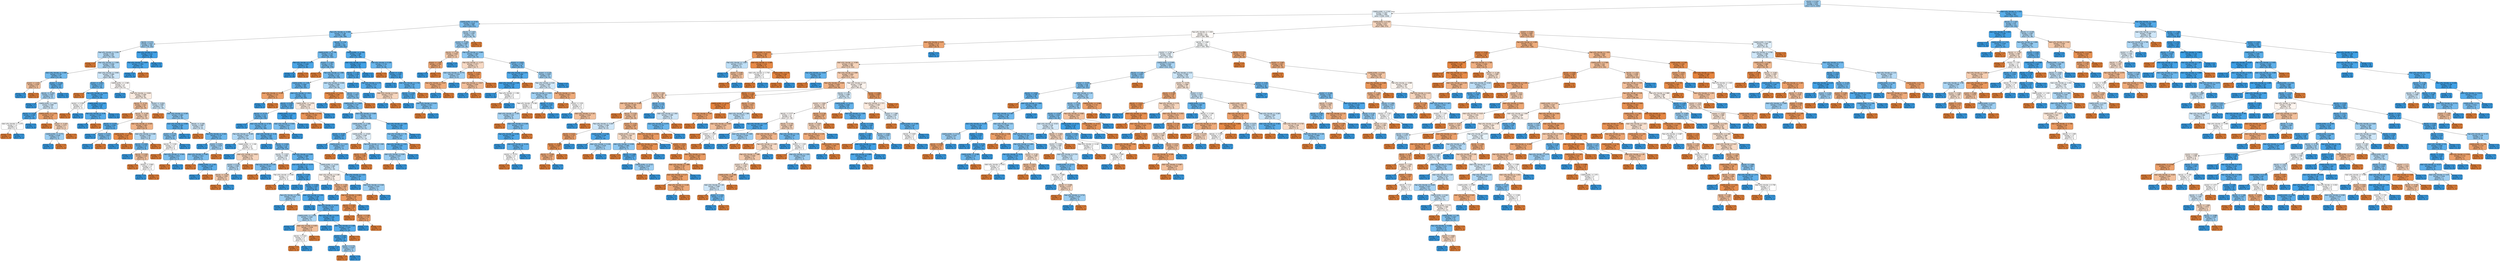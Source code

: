 digraph Tree {
node [shape=box, style="filled, rounded", color="black", fontname=helvetica] ;
edge [fontname=helvetica] ;
0 [label="alcohol <= 0.416\nentropy = 0.931\nsamples = 2334\nvalue = [1273, 2400]", fillcolor="#a2d1f3"] ;
1 [label="volatile acidity <= -0.341\nentropy = 0.997\nsamples = 1483\nvalue = [1090, 1249]", fillcolor="#e6f3fc"] ;
0 -> 1 [labeldistance=2.5, labelangle=45, headlabel="True"] ;
2 [label="volatile acidity <= -0.441\nentropy = 0.816\nsamples = 569\nvalue = [228, 674]", fillcolor="#7cbeee"] ;
1 -> 2 ;
3 [label="free sulfur dioxide <= -0.359\nentropy = 0.785\nsamples = 488\nvalue = [182, 596]", fillcolor="#75bbed"] ;
2 -> 3 ;
4 [label="density <= 0.76\nentropy = 0.923\nsamples = 150\nvalue = [79, 155]", fillcolor="#9ecff2"] ;
3 -> 4 ;
5 [label="free sulfur dioxide <= -2.202\nentropy = 0.96\nsamples = 132\nvalue = [78, 126]", fillcolor="#b4daf5"] ;
4 -> 5 ;
6 [label="entropy = 0.0\nsamples = 4\nvalue = [5, 0]", fillcolor="#e58139"] ;
5 -> 6 ;
7 [label="free sulfur dioxide <= -1.093\nentropy = 0.948\nsamples = 128\nvalue = [73, 126]", fillcolor="#acd6f4"] ;
5 -> 7 ;
8 [label="total sulfur dioxide <= -2.099\nentropy = 0.761\nsamples = 37\nvalue = [13, 46]", fillcolor="#71b9ec"] ;
7 -> 8 ;
9 [label="alcohol <= -0.451\nentropy = 0.918\nsamples = 5\nvalue = [4, 2]", fillcolor="#f2c09c"] ;
8 -> 9 ;
10 [label="entropy = 0.0\nsamples = 1\nvalue = [0, 2]", fillcolor="#399de5"] ;
9 -> 10 ;
11 [label="entropy = 0.0\nsamples = 4\nvalue = [4, 0]", fillcolor="#e58139"] ;
9 -> 11 ;
12 [label="alcohol <= -0.168\nentropy = 0.657\nsamples = 32\nvalue = [9, 44]", fillcolor="#61b1ea"] ;
8 -> 12 ;
13 [label="density <= -0.352\nentropy = 0.931\nsamples = 16\nvalue = [9, 17]", fillcolor="#a2d1f3"] ;
12 -> 13 ;
14 [label="entropy = 0.0\nsamples = 2\nvalue = [0, 5]", fillcolor="#399de5"] ;
13 -> 14 ;
15 [label="volatile acidity <= -1.604\nentropy = 0.985\nsamples = 14\nvalue = [9, 12]", fillcolor="#cee6f8"] ;
13 -> 15 ;
16 [label="density <= -0.225\nentropy = 0.439\nsamples = 6\nvalue = [1, 10]", fillcolor="#4da7e8"] ;
15 -> 16 ;
17 [label="total sulfur dioxide <= -1.275\nentropy = 1.0\nsamples = 2\nvalue = [1, 1]", fillcolor="#ffffff"] ;
16 -> 17 ;
18 [label="entropy = 0.0\nsamples = 1\nvalue = [1, 0]", fillcolor="#e58139"] ;
17 -> 18 ;
19 [label="entropy = 0.0\nsamples = 1\nvalue = [0, 1]", fillcolor="#399de5"] ;
17 -> 19 ;
20 [label="entropy = 0.0\nsamples = 4\nvalue = [0, 9]", fillcolor="#399de5"] ;
16 -> 20 ;
21 [label="volatile acidity <= -1.079\nentropy = 0.722\nsamples = 8\nvalue = [8, 2]", fillcolor="#eca06a"] ;
15 -> 21 ;
22 [label="entropy = 0.0\nsamples = 4\nvalue = [5, 0]", fillcolor="#e58139"] ;
21 -> 22 ;
23 [label="alcohol <= -0.403\nentropy = 0.971\nsamples = 4\nvalue = [3, 2]", fillcolor="#f6d5bd"] ;
21 -> 23 ;
24 [label="volatile acidity <= -0.771\nentropy = 0.918\nsamples = 3\nvalue = [1, 2]", fillcolor="#9ccef2"] ;
23 -> 24 ;
25 [label="entropy = 0.0\nsamples = 2\nvalue = [0, 2]", fillcolor="#399de5"] ;
24 -> 25 ;
26 [label="entropy = 0.0\nsamples = 1\nvalue = [1, 0]", fillcolor="#e58139"] ;
24 -> 26 ;
27 [label="entropy = 0.0\nsamples = 1\nvalue = [2, 0]", fillcolor="#e58139"] ;
23 -> 27 ;
28 [label="entropy = 0.0\nsamples = 16\nvalue = [0, 27]", fillcolor="#399de5"] ;
12 -> 28 ;
29 [label="total sulfur dioxide <= -0.901\nentropy = 0.985\nsamples = 91\nvalue = [60, 80]", fillcolor="#cee6f8"] ;
7 -> 29 ;
30 [label="alcohol <= -0.651\nentropy = 0.711\nsamples = 24\nvalue = [7, 29]", fillcolor="#69b5eb"] ;
29 -> 30 ;
31 [label="entropy = 0.0\nsamples = 3\nvalue = [4, 0]", fillcolor="#e58139"] ;
30 -> 31 ;
32 [label="free sulfur dioxide <= -0.973\nentropy = 0.449\nsamples = 21\nvalue = [3, 29]", fillcolor="#4da7e8"] ;
30 -> 32 ;
33 [label="alcohol <= 0.339\nentropy = 1.0\nsamples = 3\nvalue = [2, 2]", fillcolor="#ffffff"] ;
32 -> 33 ;
34 [label="entropy = 0.0\nsamples = 2\nvalue = [2, 0]", fillcolor="#e58139"] ;
33 -> 34 ;
35 [label="entropy = 0.0\nsamples = 1\nvalue = [0, 2]", fillcolor="#399de5"] ;
33 -> 35 ;
36 [label="volatile acidity <= -1.421\nentropy = 0.222\nsamples = 18\nvalue = [1, 27]", fillcolor="#40a1e6"] ;
32 -> 36 ;
37 [label="free sulfur dioxide <= -0.46\nentropy = 0.544\nsamples = 4\nvalue = [1, 7]", fillcolor="#55abe9"] ;
36 -> 37 ;
38 [label="entropy = 0.0\nsamples = 3\nvalue = [0, 7]", fillcolor="#399de5"] ;
37 -> 38 ;
39 [label="entropy = 0.0\nsamples = 1\nvalue = [1, 0]", fillcolor="#e58139"] ;
37 -> 39 ;
40 [label="entropy = 0.0\nsamples = 14\nvalue = [0, 20]", fillcolor="#399de5"] ;
36 -> 40 ;
41 [label="volatile acidity <= -2.365\nentropy = 1.0\nsamples = 67\nvalue = [53, 51]", fillcolor="#fefaf8"] ;
29 -> 41 ;
42 [label="entropy = 0.0\nsamples = 2\nvalue = [0, 6]", fillcolor="#399de5"] ;
41 -> 42 ;
43 [label="free sulfur dioxide <= -0.634\nentropy = 0.995\nsamples = 65\nvalue = [53, 45]", fillcolor="#fbece1"] ;
41 -> 43 ;
44 [label="density <= -0.732\nentropy = 0.911\nsamples = 31\nvalue = [31, 15]", fillcolor="#f2be99"] ;
43 -> 44 ;
45 [label="entropy = 0.0\nsamples = 2\nvalue = [7, 0]", fillcolor="#e58139"] ;
44 -> 45 ;
46 [label="density <= -0.295\nentropy = 0.961\nsamples = 29\nvalue = [24, 15]", fillcolor="#f5d0b5"] ;
44 -> 46 ;
47 [label="density <= -0.478\nentropy = 0.592\nsamples = 6\nvalue = [1, 6]", fillcolor="#5aade9"] ;
46 -> 47 ;
48 [label="entropy = 0.0\nsamples = 3\nvalue = [0, 3]", fillcolor="#399de5"] ;
47 -> 48 ;
49 [label="alcohol <= 0.215\nentropy = 0.811\nsamples = 3\nvalue = [1, 3]", fillcolor="#7bbeee"] ;
47 -> 49 ;
50 [label="entropy = 0.0\nsamples = 2\nvalue = [0, 3]", fillcolor="#399de5"] ;
49 -> 50 ;
51 [label="entropy = 0.0\nsamples = 1\nvalue = [1, 0]", fillcolor="#e58139"] ;
49 -> 51 ;
52 [label="total sulfur dioxide <= -0.535\nentropy = 0.857\nsamples = 23\nvalue = [23, 9]", fillcolor="#efb286"] ;
46 -> 52 ;
53 [label="volatile acidity <= -1.995\nentropy = 0.297\nsamples = 13\nvalue = [18, 1]", fillcolor="#e68844"] ;
52 -> 53 ;
54 [label="entropy = 0.0\nsamples = 1\nvalue = [0, 1]", fillcolor="#399de5"] ;
53 -> 54 ;
55 [label="entropy = 0.0\nsamples = 12\nvalue = [18, 0]", fillcolor="#e58139"] ;
53 -> 55 ;
56 [label="total sulfur dioxide <= 0.498\nentropy = 0.961\nsamples = 10\nvalue = [5, 8]", fillcolor="#b5daf5"] ;
52 -> 56 ;
57 [label="density <= 0.352\nentropy = 0.722\nsamples = 8\nvalue = [2, 8]", fillcolor="#6ab6ec"] ;
56 -> 57 ;
58 [label="entropy = 0.0\nsamples = 5\nvalue = [0, 7]", fillcolor="#399de5"] ;
57 -> 58 ;
59 [label="density <= 0.464\nentropy = 0.918\nsamples = 3\nvalue = [2, 1]", fillcolor="#f2c09c"] ;
57 -> 59 ;
60 [label="entropy = 0.0\nsamples = 1\nvalue = [1, 0]", fillcolor="#e58139"] ;
59 -> 60 ;
61 [label="alcohol <= -0.862\nentropy = 1.0\nsamples = 2\nvalue = [1, 1]", fillcolor="#ffffff"] ;
59 -> 61 ;
62 [label="entropy = 0.0\nsamples = 1\nvalue = [0, 1]", fillcolor="#399de5"] ;
61 -> 62 ;
63 [label="entropy = 0.0\nsamples = 1\nvalue = [1, 0]", fillcolor="#e58139"] ;
61 -> 63 ;
64 [label="entropy = 0.0\nsamples = 2\nvalue = [3, 0]", fillcolor="#e58139"] ;
56 -> 64 ;
65 [label="alcohol <= -0.654\nentropy = 0.983\nsamples = 34\nvalue = [22, 30]", fillcolor="#cae5f8"] ;
43 -> 65 ;
66 [label="entropy = 0.0\nsamples = 6\nvalue = [10, 0]", fillcolor="#e58139"] ;
65 -> 66 ;
67 [label="total sulfur dioxide <= -0.265\nentropy = 0.863\nsamples = 28\nvalue = [12, 30]", fillcolor="#88c4ef"] ;
65 -> 67 ;
68 [label="total sulfur dioxide <= -0.584\nentropy = 0.592\nsamples = 16\nvalue = [3, 18]", fillcolor="#5aade9"] ;
67 -> 68 ;
69 [label="alcohol <= 0.178\nentropy = 0.845\nsamples = 8\nvalue = [3, 8]", fillcolor="#83c2ef"] ;
68 -> 69 ;
70 [label="density <= -0.281\nentropy = 1.0\nsamples = 5\nvalue = [3, 3]", fillcolor="#ffffff"] ;
69 -> 70 ;
71 [label="entropy = 0.0\nsamples = 1\nvalue = [2, 0]", fillcolor="#e58139"] ;
70 -> 71 ;
72 [label="free sulfur dioxide <= -0.563\nentropy = 0.811\nsamples = 4\nvalue = [1, 3]", fillcolor="#7bbeee"] ;
70 -> 72 ;
73 [label="entropy = 0.0\nsamples = 1\nvalue = [1, 0]", fillcolor="#e58139"] ;
72 -> 73 ;
74 [label="entropy = 0.0\nsamples = 3\nvalue = [0, 3]", fillcolor="#399de5"] ;
72 -> 74 ;
75 [label="entropy = 0.0\nsamples = 3\nvalue = [0, 5]", fillcolor="#399de5"] ;
69 -> 75 ;
76 [label="entropy = 0.0\nsamples = 8\nvalue = [0, 10]", fillcolor="#399de5"] ;
68 -> 76 ;
77 [label="density <= -0.408\nentropy = 0.985\nsamples = 12\nvalue = [9, 12]", fillcolor="#cee6f8"] ;
67 -> 77 ;
78 [label="entropy = 0.0\nsamples = 3\nvalue = [6, 0]", fillcolor="#e58139"] ;
77 -> 78 ;
79 [label="free sulfur dioxide <= -0.563\nentropy = 0.722\nsamples = 9\nvalue = [3, 12]", fillcolor="#6ab6ec"] ;
77 -> 79 ;
80 [label="entropy = 0.0\nsamples = 2\nvalue = [0, 6]", fillcolor="#399de5"] ;
79 -> 80 ;
81 [label="alcohol <= 0.007\nentropy = 0.918\nsamples = 7\nvalue = [3, 6]", fillcolor="#9ccef2"] ;
79 -> 81 ;
82 [label="total sulfur dioxide <= 0.081\nentropy = 0.811\nsamples = 6\nvalue = [2, 6]", fillcolor="#7bbeee"] ;
81 -> 82 ;
83 [label="entropy = 0.0\nsamples = 1\nvalue = [1, 0]", fillcolor="#e58139"] ;
82 -> 83 ;
84 [label="volatile acidity <= -1.001\nentropy = 0.592\nsamples = 5\nvalue = [1, 6]", fillcolor="#5aade9"] ;
82 -> 84 ;
85 [label="entropy = 0.0\nsamples = 4\nvalue = [0, 6]", fillcolor="#399de5"] ;
84 -> 85 ;
86 [label="entropy = 0.0\nsamples = 1\nvalue = [1, 0]", fillcolor="#e58139"] ;
84 -> 86 ;
87 [label="entropy = 0.0\nsamples = 1\nvalue = [1, 0]", fillcolor="#e58139"] ;
81 -> 87 ;
88 [label="free sulfur dioxide <= -0.67\nentropy = 0.211\nsamples = 18\nvalue = [1, 29]", fillcolor="#40a0e6"] ;
4 -> 88 ;
89 [label="free sulfur dioxide <= -0.857\nentropy = 0.353\nsamples = 9\nvalue = [1, 14]", fillcolor="#47a4e7"] ;
88 -> 89 ;
90 [label="entropy = 0.0\nsamples = 8\nvalue = [0, 14]", fillcolor="#399de5"] ;
89 -> 90 ;
91 [label="entropy = 0.0\nsamples = 1\nvalue = [1, 0]", fillcolor="#e58139"] ;
89 -> 91 ;
92 [label="entropy = 0.0\nsamples = 9\nvalue = [0, 15]", fillcolor="#399de5"] ;
88 -> 92 ;
93 [label="density <= 1.28\nentropy = 0.7\nsamples = 338\nvalue = [103, 441]", fillcolor="#67b4eb"] ;
3 -> 93 ;
94 [label="volatile acidity <= -1.746\nentropy = 0.751\nsamples = 258\nvalue = [91, 332]", fillcolor="#6fb8ec"] ;
93 -> 94 ;
95 [label="free sulfur dioxide <= 1.477\nentropy = 0.409\nsamples = 37\nvalue = [5, 56]", fillcolor="#4ba6e7"] ;
94 -> 95 ;
96 [label="entropy = 0.0\nsamples = 35\nvalue = [0, 56]", fillcolor="#399de5"] ;
95 -> 96 ;
97 [label="entropy = 0.0\nsamples = 2\nvalue = [5, 0]", fillcolor="#e58139"] ;
95 -> 97 ;
98 [label="alcohol <= -1.697\nentropy = 0.791\nsamples = 221\nvalue = [86, 276]", fillcolor="#77bced"] ;
94 -> 98 ;
99 [label="entropy = 0.0\nsamples = 3\nvalue = [5, 0]", fillcolor="#e58139"] ;
98 -> 99 ;
100 [label="free sulfur dioxide <= 1.086\nentropy = 0.773\nsamples = 218\nvalue = [81, 276]", fillcolor="#73baed"] ;
98 -> 100 ;
101 [label="volatile acidity <= -1.65\nentropy = 0.694\nsamples = 166\nvalue = [53, 231]", fillcolor="#66b3eb"] ;
100 -> 101 ;
102 [label="total sulfur dioxide <= -0.338\nentropy = 0.722\nsamples = 3\nvalue = [4, 1]", fillcolor="#eca06a"] ;
101 -> 102 ;
103 [label="entropy = 0.0\nsamples = 1\nvalue = [0, 1]", fillcolor="#399de5"] ;
102 -> 103 ;
104 [label="entropy = 0.0\nsamples = 2\nvalue = [4, 0]", fillcolor="#e58139"] ;
102 -> 104 ;
105 [label="total sulfur dioxide <= 1.911\nentropy = 0.67\nsamples = 163\nvalue = [49, 230]", fillcolor="#63b2eb"] ;
101 -> 105 ;
106 [label="density <= 0.605\nentropy = 0.635\nsamples = 157\nvalue = [43, 225]", fillcolor="#5fb0ea"] ;
105 -> 106 ;
107 [label="density <= -0.774\nentropy = 0.707\nsamples = 128\nvalue = [42, 176]", fillcolor="#68b4eb"] ;
106 -> 107 ;
108 [label="entropy = 0.0\nsamples = 6\nvalue = [0, 11]", fillcolor="#399de5"] ;
107 -> 108 ;
109 [label="total sulfur dioxide <= -0.735\nentropy = 0.728\nsamples = 122\nvalue = [42, 165]", fillcolor="#6bb6ec"] ;
107 -> 109 ;
110 [label="free sulfur dioxide <= -0.165\nentropy = 0.954\nsamples = 17\nvalue = [12, 20]", fillcolor="#b0d8f5"] ;
109 -> 110 ;
111 [label="entropy = 0.0\nsamples = 4\nvalue = [0, 8]", fillcolor="#399de5"] ;
110 -> 111 ;
112 [label="volatile acidity <= -1.246\nentropy = 1.0\nsamples = 13\nvalue = [12, 12]", fillcolor="#ffffff"] ;
110 -> 112 ;
113 [label="entropy = 0.0\nsamples = 2\nvalue = [0, 4]", fillcolor="#399de5"] ;
112 -> 113 ;
114 [label="total sulfur dioxide <= -0.811\nentropy = 0.971\nsamples = 11\nvalue = [12, 8]", fillcolor="#f6d5bd"] ;
112 -> 114 ;
115 [label="alcohol <= 0.218\nentropy = 0.961\nsamples = 8\nvalue = [5, 8]", fillcolor="#b5daf5"] ;
114 -> 115 ;
116 [label="density <= -0.225\nentropy = 0.954\nsamples = 6\nvalue = [5, 3]", fillcolor="#f5cdb0"] ;
115 -> 116 ;
117 [label="entropy = 0.0\nsamples = 4\nvalue = [5, 0]", fillcolor="#e58139"] ;
116 -> 117 ;
118 [label="entropy = 0.0\nsamples = 2\nvalue = [0, 3]", fillcolor="#399de5"] ;
116 -> 118 ;
119 [label="entropy = 0.0\nsamples = 2\nvalue = [0, 5]", fillcolor="#399de5"] ;
115 -> 119 ;
120 [label="entropy = 0.0\nsamples = 3\nvalue = [7, 0]", fillcolor="#e58139"] ;
114 -> 120 ;
121 [label="total sulfur dioxide <= -0.46\nentropy = 0.661\nsamples = 105\nvalue = [30, 145]", fillcolor="#62b1ea"] ;
109 -> 121 ;
122 [label="entropy = 0.0\nsamples = 17\nvalue = [0, 32]", fillcolor="#399de5"] ;
121 -> 122 ;
123 [label="density <= -0.464\nentropy = 0.741\nsamples = 88\nvalue = [30, 113]", fillcolor="#6eb7ec"] ;
121 -> 123 ;
124 [label="density <= -0.507\nentropy = 0.998\nsamples = 9\nvalue = [8, 9]", fillcolor="#e9f4fc"] ;
123 -> 124 ;
125 [label="free sulfur dioxide <= 0.109\nentropy = 0.811\nsamples = 7\nvalue = [3, 9]", fillcolor="#7bbeee"] ;
124 -> 125 ;
126 [label="entropy = 0.0\nsamples = 1\nvalue = [3, 0]", fillcolor="#e58139"] ;
125 -> 126 ;
127 [label="entropy = 0.0\nsamples = 6\nvalue = [0, 9]", fillcolor="#399de5"] ;
125 -> 127 ;
128 [label="entropy = 0.0\nsamples = 2\nvalue = [5, 0]", fillcolor="#e58139"] ;
124 -> 128 ;
129 [label="free sulfur dioxide <= 0.636\nentropy = 0.668\nsamples = 79\nvalue = [22, 104]", fillcolor="#63b2ea"] ;
123 -> 129 ;
130 [label="total sulfur dioxide <= -0.374\nentropy = 0.5\nsamples = 60\nvalue = [11, 89]", fillcolor="#51a9e8"] ;
129 -> 130 ;
131 [label="free sulfur dioxide <= 0.446\nentropy = 1.0\nsamples = 3\nvalue = [3, 3]", fillcolor="#ffffff"] ;
130 -> 131 ;
132 [label="entropy = 0.0\nsamples = 2\nvalue = [3, 0]", fillcolor="#e58139"] ;
131 -> 132 ;
133 [label="entropy = 0.0\nsamples = 1\nvalue = [0, 3]", fillcolor="#399de5"] ;
131 -> 133 ;
134 [label="density <= -0.155\nentropy = 0.42\nsamples = 57\nvalue = [8, 86]", fillcolor="#4ba6e7"] ;
130 -> 134 ;
135 [label="entropy = 0.0\nsamples = 15\nvalue = [0, 22]", fillcolor="#399de5"] ;
134 -> 135 ;
136 [label="density <= -0.084\nentropy = 0.503\nsamples = 42\nvalue = [8, 64]", fillcolor="#52a9e8"] ;
134 -> 136 ;
137 [label="free sulfur dioxide <= 0.308\nentropy = 0.918\nsamples = 3\nvalue = [2, 4]", fillcolor="#9ccef2"] ;
136 -> 137 ;
138 [label="entropy = 0.0\nsamples = 2\nvalue = [0, 4]", fillcolor="#399de5"] ;
137 -> 138 ;
139 [label="entropy = 0.0\nsamples = 1\nvalue = [2, 0]", fillcolor="#e58139"] ;
137 -> 139 ;
140 [label="total sulfur dioxide <= 0.291\nentropy = 0.439\nsamples = 39\nvalue = [6, 60]", fillcolor="#4da7e8"] ;
136 -> 140 ;
141 [label="entropy = 0.0\nsamples = 18\nvalue = [0, 28]", fillcolor="#399de5"] ;
140 -> 141 ;
142 [label="free sulfur dioxide <= -0.041\nentropy = 0.629\nsamples = 21\nvalue = [6, 32]", fillcolor="#5eafea"] ;
140 -> 142 ;
143 [label="volatile acidity <= -1.079\nentropy = 0.946\nsamples = 6\nvalue = [4, 7]", fillcolor="#aad5f4"] ;
142 -> 143 ;
144 [label="entropy = 0.0\nsamples = 3\nvalue = [0, 5]", fillcolor="#399de5"] ;
143 -> 144 ;
145 [label="total sulfur dioxide <= 0.631\nentropy = 0.918\nsamples = 3\nvalue = [4, 2]", fillcolor="#f2c09c"] ;
143 -> 145 ;
146 [label="density <= 0.422\nentropy = 1.0\nsamples = 2\nvalue = [2, 2]", fillcolor="#ffffff"] ;
145 -> 146 ;
147 [label="entropy = 0.0\nsamples = 1\nvalue = [2, 0]", fillcolor="#e58139"] ;
146 -> 147 ;
148 [label="entropy = 0.0\nsamples = 1\nvalue = [0, 2]", fillcolor="#399de5"] ;
146 -> 148 ;
149 [label="entropy = 0.0\nsamples = 1\nvalue = [2, 0]", fillcolor="#e58139"] ;
145 -> 149 ;
150 [label="free sulfur dioxide <= 0.254\nentropy = 0.381\nsamples = 15\nvalue = [2, 25]", fillcolor="#49a5e7"] ;
142 -> 150 ;
151 [label="entropy = 0.0\nsamples = 6\nvalue = [0, 11]", fillcolor="#399de5"] ;
150 -> 151 ;
152 [label="total sulfur dioxide <= 1.436\nentropy = 0.544\nsamples = 9\nvalue = [2, 14]", fillcolor="#55abe9"] ;
150 -> 152 ;
153 [label="alcohol <= 0.007\nentropy = 0.353\nsamples = 8\nvalue = [1, 14]", fillcolor="#47a4e7"] ;
152 -> 153 ;
154 [label="entropy = 0.0\nsamples = 5\nvalue = [0, 12]", fillcolor="#399de5"] ;
153 -> 154 ;
155 [label="alcohol <= 0.178\nentropy = 0.918\nsamples = 3\nvalue = [1, 2]", fillcolor="#9ccef2"] ;
153 -> 155 ;
156 [label="entropy = 0.0\nsamples = 1\nvalue = [1, 0]", fillcolor="#e58139"] ;
155 -> 156 ;
157 [label="entropy = 0.0\nsamples = 2\nvalue = [0, 2]", fillcolor="#399de5"] ;
155 -> 157 ;
158 [label="entropy = 0.0\nsamples = 1\nvalue = [1, 0]", fillcolor="#e58139"] ;
152 -> 158 ;
159 [label="volatile acidity <= -0.618\nentropy = 0.983\nsamples = 19\nvalue = [11, 15]", fillcolor="#cae5f8"] ;
129 -> 159 ;
160 [label="total sulfur dioxide <= 0.198\nentropy = 0.998\nsamples = 14\nvalue = [10, 9]", fillcolor="#fcf2eb"] ;
159 -> 160 ;
161 [label="entropy = 0.0\nsamples = 4\nvalue = [0, 5]", fillcolor="#399de5"] ;
160 -> 161 ;
162 [label="alcohol <= -1.445\nentropy = 0.863\nsamples = 10\nvalue = [10, 4]", fillcolor="#efb388"] ;
160 -> 162 ;
163 [label="entropy = 0.0\nsamples = 1\nvalue = [0, 2]", fillcolor="#399de5"] ;
162 -> 163 ;
164 [label="free sulfur dioxide <= 0.891\nentropy = 0.65\nsamples = 9\nvalue = [10, 2]", fillcolor="#ea9a61"] ;
162 -> 164 ;
165 [label="density <= 0.267\nentropy = 0.439\nsamples = 8\nvalue = [10, 1]", fillcolor="#e88e4d"] ;
164 -> 165 ;
166 [label="entropy = 0.0\nsamples = 4\nvalue = [6, 0]", fillcolor="#e58139"] ;
165 -> 166 ;
167 [label="density <= 0.295\nentropy = 0.722\nsamples = 4\nvalue = [4, 1]", fillcolor="#eca06a"] ;
165 -> 167 ;
168 [label="entropy = 0.0\nsamples = 1\nvalue = [0, 1]", fillcolor="#399de5"] ;
167 -> 168 ;
169 [label="entropy = 0.0\nsamples = 3\nvalue = [4, 0]", fillcolor="#e58139"] ;
167 -> 169 ;
170 [label="entropy = 0.0\nsamples = 1\nvalue = [0, 1]", fillcolor="#399de5"] ;
164 -> 170 ;
171 [label="free sulfur dioxide <= 1.013\nentropy = 0.592\nsamples = 5\nvalue = [1, 6]", fillcolor="#5aade9"] ;
159 -> 171 ;
172 [label="entropy = 0.0\nsamples = 3\nvalue = [0, 4]", fillcolor="#399de5"] ;
171 -> 172 ;
173 [label="total sulfur dioxide <= 0.349\nentropy = 0.918\nsamples = 2\nvalue = [1, 2]", fillcolor="#9ccef2"] ;
171 -> 173 ;
174 [label="entropy = 0.0\nsamples = 1\nvalue = [1, 0]", fillcolor="#e58139"] ;
173 -> 174 ;
175 [label="entropy = 0.0\nsamples = 1\nvalue = [0, 2]", fillcolor="#399de5"] ;
173 -> 175 ;
176 [label="volatile acidity <= -1.421\nentropy = 0.141\nsamples = 29\nvalue = [1, 49]", fillcolor="#3d9fe6"] ;
106 -> 176 ;
177 [label="total sulfur dioxide <= 0.946\nentropy = 0.811\nsamples = 4\nvalue = [1, 3]", fillcolor="#7bbeee"] ;
176 -> 177 ;
178 [label="entropy = 0.0\nsamples = 1\nvalue = [1, 0]", fillcolor="#e58139"] ;
177 -> 178 ;
179 [label="entropy = 0.0\nsamples = 3\nvalue = [0, 3]", fillcolor="#399de5"] ;
177 -> 179 ;
180 [label="entropy = 0.0\nsamples = 25\nvalue = [0, 46]", fillcolor="#399de5"] ;
176 -> 180 ;
181 [label="volatile acidity <= -1.079\nentropy = 0.994\nsamples = 6\nvalue = [6, 5]", fillcolor="#fbeade"] ;
105 -> 181 ;
182 [label="free sulfur dioxide <= 0.731\nentropy = 0.592\nsamples = 4\nvalue = [6, 1]", fillcolor="#e9965a"] ;
181 -> 182 ;
183 [label="entropy = 0.0\nsamples = 3\nvalue = [6, 0]", fillcolor="#e58139"] ;
182 -> 183 ;
184 [label="entropy = 0.0\nsamples = 1\nvalue = [0, 1]", fillcolor="#399de5"] ;
182 -> 184 ;
185 [label="entropy = 0.0\nsamples = 2\nvalue = [0, 4]", fillcolor="#399de5"] ;
181 -> 185 ;
186 [label="total sulfur dioxide <= 0.046\nentropy = 0.961\nsamples = 52\nvalue = [28, 45]", fillcolor="#b4daf5"] ;
100 -> 186 ;
187 [label="volatile acidity <= -1.515\nentropy = 0.391\nsamples = 9\nvalue = [12, 1]", fillcolor="#e78c49"] ;
186 -> 187 ;
188 [label="entropy = 0.0\nsamples = 1\nvalue = [0, 1]", fillcolor="#399de5"] ;
187 -> 188 ;
189 [label="entropy = 0.0\nsamples = 8\nvalue = [12, 0]", fillcolor="#e58139"] ;
187 -> 189 ;
190 [label="density <= 1.21\nentropy = 0.837\nsamples = 43\nvalue = [16, 44]", fillcolor="#81c1ee"] ;
186 -> 190 ;
191 [label="volatile acidity <= -1.604\nentropy = 0.797\nsamples = 41\nvalue = [14, 44]", fillcolor="#78bced"] ;
190 -> 191 ;
192 [label="entropy = 0.0\nsamples = 3\nvalue = [0, 6]", fillcolor="#399de5"] ;
191 -> 192 ;
193 [label="total sulfur dioxide <= 0.668\nentropy = 0.84\nsamples = 38\nvalue = [14, 38]", fillcolor="#82c1ef"] ;
191 -> 193 ;
194 [label="volatile acidity <= -1.246\nentropy = 0.946\nsamples = 22\nvalue = [12, 21]", fillcolor="#aad5f4"] ;
193 -> 194 ;
195 [label="density <= -0.267\nentropy = 0.503\nsamples = 5\nvalue = [1, 8]", fillcolor="#52a9e8"] ;
194 -> 195 ;
196 [label="entropy = 0.0\nsamples = 2\nvalue = [0, 5]", fillcolor="#399de5"] ;
195 -> 196 ;
197 [label="volatile acidity <= -1.421\nentropy = 0.811\nsamples = 3\nvalue = [1, 3]", fillcolor="#7bbeee"] ;
195 -> 197 ;
198 [label="entropy = 0.0\nsamples = 1\nvalue = [1, 0]", fillcolor="#e58139"] ;
197 -> 198 ;
199 [label="entropy = 0.0\nsamples = 2\nvalue = [0, 3]", fillcolor="#399de5"] ;
197 -> 199 ;
200 [label="volatile acidity <= -0.919\nentropy = 0.995\nsamples = 17\nvalue = [11, 13]", fillcolor="#e1f0fb"] ;
194 -> 200 ;
201 [label="entropy = 0.0\nsamples = 3\nvalue = [5, 0]", fillcolor="#e58139"] ;
200 -> 201 ;
202 [label="free sulfur dioxide <= 1.365\nentropy = 0.9\nsamples = 14\nvalue = [6, 13]", fillcolor="#94caf1"] ;
200 -> 202 ;
203 [label="density <= 0.127\nentropy = 0.592\nsamples = 5\nvalue = [6, 1]", fillcolor="#e9965a"] ;
202 -> 203 ;
204 [label="entropy = 0.0\nsamples = 1\nvalue = [0, 1]", fillcolor="#399de5"] ;
203 -> 204 ;
205 [label="entropy = 0.0\nsamples = 4\nvalue = [6, 0]", fillcolor="#e58139"] ;
203 -> 205 ;
206 [label="entropy = 0.0\nsamples = 9\nvalue = [0, 12]", fillcolor="#399de5"] ;
202 -> 206 ;
207 [label="free sulfur dioxide <= 1.905\nentropy = 0.485\nsamples = 16\nvalue = [2, 17]", fillcolor="#50a9e8"] ;
193 -> 207 ;
208 [label="free sulfur dioxide <= 1.78\nentropy = 0.811\nsamples = 7\nvalue = [2, 6]", fillcolor="#7bbeee"] ;
207 -> 208 ;
209 [label="free sulfur dioxide <= 1.521\nentropy = 0.592\nsamples = 6\nvalue = [1, 6]", fillcolor="#5aade9"] ;
208 -> 209 ;
210 [label="total sulfur dioxide <= 0.991\nentropy = 0.918\nsamples = 3\nvalue = [1, 2]", fillcolor="#9ccef2"] ;
209 -> 210 ;
211 [label="entropy = 0.0\nsamples = 1\nvalue = [1, 0]", fillcolor="#e58139"] ;
210 -> 211 ;
212 [label="entropy = 0.0\nsamples = 2\nvalue = [0, 2]", fillcolor="#399de5"] ;
210 -> 212 ;
213 [label="entropy = 0.0\nsamples = 3\nvalue = [0, 4]", fillcolor="#399de5"] ;
209 -> 213 ;
214 [label="entropy = 0.0\nsamples = 1\nvalue = [1, 0]", fillcolor="#e58139"] ;
208 -> 214 ;
215 [label="entropy = 0.0\nsamples = 9\nvalue = [0, 11]", fillcolor="#399de5"] ;
207 -> 215 ;
216 [label="entropy = 0.0\nsamples = 2\nvalue = [2, 0]", fillcolor="#e58139"] ;
190 -> 216 ;
217 [label="volatile acidity <= -0.765\nentropy = 0.466\nsamples = 80\nvalue = [12, 109]", fillcolor="#4fa8e8"] ;
93 -> 217 ;
218 [label="total sulfur dioxide <= 0.475\nentropy = 0.24\nsamples = 53\nvalue = [3, 73]", fillcolor="#41a1e6"] ;
217 -> 218 ;
219 [label="density <= 1.337\nentropy = 0.439\nsamples = 25\nvalue = [3, 30]", fillcolor="#4da7e8"] ;
218 -> 219 ;
220 [label="entropy = 0.0\nsamples = 8\nvalue = [0, 11]", fillcolor="#399de5"] ;
219 -> 220 ;
221 [label="free sulfur dioxide <= 0.79\nentropy = 0.575\nsamples = 17\nvalue = [3, 19]", fillcolor="#58ace9"] ;
219 -> 221 ;
222 [label="entropy = 0.0\nsamples = 12\nvalue = [0, 17]", fillcolor="#399de5"] ;
221 -> 222 ;
223 [label="total sulfur dioxide <= 0.104\nentropy = 0.971\nsamples = 5\nvalue = [3, 2]", fillcolor="#f6d5bd"] ;
221 -> 223 ;
224 [label="entropy = 0.0\nsamples = 2\nvalue = [0, 2]", fillcolor="#399de5"] ;
223 -> 224 ;
225 [label="entropy = 0.0\nsamples = 3\nvalue = [3, 0]", fillcolor="#e58139"] ;
223 -> 225 ;
226 [label="entropy = 0.0\nsamples = 28\nvalue = [0, 43]", fillcolor="#399de5"] ;
218 -> 226 ;
227 [label="free sulfur dioxide <= 0.109\nentropy = 0.722\nsamples = 27\nvalue = [9, 36]", fillcolor="#6ab6ec"] ;
217 -> 227 ;
228 [label="entropy = 0.0\nsamples = 3\nvalue = [6, 0]", fillcolor="#e58139"] ;
227 -> 228 ;
229 [label="alcohol <= -1.261\nentropy = 0.391\nsamples = 24\nvalue = [3, 36]", fillcolor="#49a5e7"] ;
227 -> 229 ;
230 [label="entropy = 0.0\nsamples = 13\nvalue = [0, 21]", fillcolor="#399de5"] ;
229 -> 230 ;
231 [label="total sulfur dioxide <= 1.719\nentropy = 0.65\nsamples = 11\nvalue = [3, 15]", fillcolor="#61b1ea"] ;
229 -> 231 ;
232 [label="density <= 1.449\nentropy = 0.523\nsamples = 10\nvalue = [2, 15]", fillcolor="#53aae8"] ;
231 -> 232 ;
233 [label="entropy = 0.0\nsamples = 5\nvalue = [0, 9]", fillcolor="#399de5"] ;
232 -> 233 ;
234 [label="total sulfur dioxide <= 0.441\nentropy = 0.811\nsamples = 5\nvalue = [2, 6]", fillcolor="#7bbeee"] ;
232 -> 234 ;
235 [label="entropy = 0.0\nsamples = 1\nvalue = [2, 0]", fillcolor="#e58139"] ;
234 -> 235 ;
236 [label="entropy = 0.0\nsamples = 4\nvalue = [0, 6]", fillcolor="#399de5"] ;
234 -> 236 ;
237 [label="entropy = 0.0\nsamples = 1\nvalue = [1, 0]", fillcolor="#e58139"] ;
231 -> 237 ;
238 [label="density <= 1.815\nentropy = 0.951\nsamples = 81\nvalue = [46, 78]", fillcolor="#aed7f4"] ;
2 -> 238 ;
239 [label="alcohol <= -1.505\nentropy = 0.906\nsamples = 75\nvalue = [37, 78]", fillcolor="#97cbf1"] ;
238 -> 239 ;
240 [label="density <= 1.745\nentropy = 0.946\nsamples = 8\nvalue = [7, 4]", fillcolor="#f4c9aa"] ;
239 -> 240 ;
241 [label="alcohol <= -1.697\nentropy = 0.764\nsamples = 6\nvalue = [7, 2]", fillcolor="#eca572"] ;
240 -> 241 ;
242 [label="entropy = 0.0\nsamples = 2\nvalue = [0, 2]", fillcolor="#399de5"] ;
241 -> 242 ;
243 [label="entropy = 0.0\nsamples = 4\nvalue = [7, 0]", fillcolor="#e58139"] ;
241 -> 243 ;
244 [label="entropy = 0.0\nsamples = 2\nvalue = [0, 2]", fillcolor="#399de5"] ;
240 -> 244 ;
245 [label="free sulfur dioxide <= -0.894\nentropy = 0.867\nsamples = 67\nvalue = [30, 74]", fillcolor="#89c5f0"] ;
239 -> 245 ;
246 [label="free sulfur dioxide <= -1.177\nentropy = 0.977\nsamples = 11\nvalue = [10, 7]", fillcolor="#f7d9c4"] ;
245 -> 246 ;
247 [label="total sulfur dioxide <= -0.774\nentropy = 0.918\nsamples = 6\nvalue = [3, 6]", fillcolor="#9ccef2"] ;
246 -> 247 ;
248 [label="free sulfur dioxide <= -1.537\nentropy = 0.811\nsamples = 4\nvalue = [3, 1]", fillcolor="#eeab7b"] ;
247 -> 248 ;
249 [label="entropy = 0.0\nsamples = 1\nvalue = [0, 1]", fillcolor="#399de5"] ;
248 -> 249 ;
250 [label="entropy = 0.0\nsamples = 3\nvalue = [3, 0]", fillcolor="#e58139"] ;
248 -> 250 ;
251 [label="entropy = 0.0\nsamples = 2\nvalue = [0, 5]", fillcolor="#399de5"] ;
247 -> 251 ;
252 [label="density <= -0.197\nentropy = 0.544\nsamples = 5\nvalue = [7, 1]", fillcolor="#e99355"] ;
246 -> 252 ;
253 [label="total sulfur dioxide <= -0.617\nentropy = 0.918\nsamples = 2\nvalue = [2, 1]", fillcolor="#f2c09c"] ;
252 -> 253 ;
254 [label="entropy = 0.0\nsamples = 1\nvalue = [0, 1]", fillcolor="#399de5"] ;
253 -> 254 ;
255 [label="entropy = 0.0\nsamples = 1\nvalue = [2, 0]", fillcolor="#e58139"] ;
253 -> 255 ;
256 [label="entropy = 0.0\nsamples = 3\nvalue = [5, 0]", fillcolor="#e58139"] ;
252 -> 256 ;
257 [label="alcohol <= -0.651\nentropy = 0.778\nsamples = 56\nvalue = [20, 67]", fillcolor="#74baed"] ;
245 -> 257 ;
258 [label="free sulfur dioxide <= 2.474\nentropy = 0.469\nsamples = 25\nvalue = [4, 36]", fillcolor="#4fa8e8"] ;
257 -> 258 ;
259 [label="total sulfur dioxide <= 1.329\nentropy = 0.297\nsamples = 24\nvalue = [2, 36]", fillcolor="#44a2e6"] ;
258 -> 259 ;
260 [label="entropy = 0.0\nsamples = 21\nvalue = [0, 34]", fillcolor="#399de5"] ;
259 -> 260 ;
261 [label="free sulfur dioxide <= 1.356\nentropy = 1.0\nsamples = 3\nvalue = [2, 2]", fillcolor="#ffffff"] ;
259 -> 261 ;
262 [label="entropy = 0.0\nsamples = 1\nvalue = [2, 0]", fillcolor="#e58139"] ;
261 -> 262 ;
263 [label="entropy = 0.0\nsamples = 2\nvalue = [0, 2]", fillcolor="#399de5"] ;
261 -> 263 ;
264 [label="entropy = 0.0\nsamples = 1\nvalue = [2, 0]", fillcolor="#e58139"] ;
258 -> 264 ;
265 [label="alcohol <= 0.218\nentropy = 0.925\nsamples = 31\nvalue = [16, 31]", fillcolor="#9fd0f2"] ;
257 -> 265 ;
266 [label="free sulfur dioxide <= 0.84\nentropy = 0.987\nsamples = 25\nvalue = [16, 21]", fillcolor="#d0e8f9"] ;
265 -> 266 ;
267 [label="free sulfur dioxide <= 0.503\nentropy = 0.929\nsamples = 19\nvalue = [10, 19]", fillcolor="#a1d1f3"] ;
266 -> 267 ;
268 [label="free sulfur dioxide <= 0.282\nentropy = 1.0\nsamples = 11\nvalue = [9, 9]", fillcolor="#ffffff"] ;
267 -> 268 ;
269 [label="total sulfur dioxide <= -1.153\nentropy = 0.94\nsamples = 9\nvalue = [5, 9]", fillcolor="#a7d3f3"] ;
268 -> 269 ;
270 [label="entropy = 0.0\nsamples = 1\nvalue = [2, 0]", fillcolor="#e58139"] ;
269 -> 270 ;
271 [label="total sulfur dioxide <= 0.348\nentropy = 0.811\nsamples = 8\nvalue = [3, 9]", fillcolor="#7bbeee"] ;
269 -> 271 ;
272 [label="free sulfur dioxide <= -0.293\nentropy = 0.469\nsamples = 7\nvalue = [1, 9]", fillcolor="#4fa8e8"] ;
271 -> 272 ;
273 [label="entropy = 0.0\nsamples = 2\nvalue = [0, 4]", fillcolor="#399de5"] ;
272 -> 273 ;
274 [label="total sulfur dioxide <= -0.234\nentropy = 0.65\nsamples = 5\nvalue = [1, 5]", fillcolor="#61b1ea"] ;
272 -> 274 ;
275 [label="alcohol <= -0.274\nentropy = 1.0\nsamples = 2\nvalue = [1, 1]", fillcolor="#ffffff"] ;
274 -> 275 ;
276 [label="entropy = 0.0\nsamples = 1\nvalue = [1, 0]", fillcolor="#e58139"] ;
275 -> 276 ;
277 [label="entropy = 0.0\nsamples = 1\nvalue = [0, 1]", fillcolor="#399de5"] ;
275 -> 277 ;
278 [label="entropy = 0.0\nsamples = 3\nvalue = [0, 4]", fillcolor="#399de5"] ;
274 -> 278 ;
279 [label="entropy = 0.0\nsamples = 1\nvalue = [2, 0]", fillcolor="#e58139"] ;
271 -> 279 ;
280 [label="entropy = 0.0\nsamples = 2\nvalue = [4, 0]", fillcolor="#e58139"] ;
268 -> 280 ;
281 [label="density <= -0.577\nentropy = 0.439\nsamples = 8\nvalue = [1, 10]", fillcolor="#4da7e8"] ;
267 -> 281 ;
282 [label="entropy = 0.0\nsamples = 1\nvalue = [1, 0]", fillcolor="#e58139"] ;
281 -> 282 ;
283 [label="entropy = 0.0\nsamples = 7\nvalue = [0, 10]", fillcolor="#399de5"] ;
281 -> 283 ;
284 [label="free sulfur dioxide <= 1.062\nentropy = 0.811\nsamples = 6\nvalue = [6, 2]", fillcolor="#eeab7b"] ;
266 -> 284 ;
285 [label="entropy = 0.0\nsamples = 2\nvalue = [4, 0]", fillcolor="#e58139"] ;
284 -> 285 ;
286 [label="alcohol <= -0.55\nentropy = 1.0\nsamples = 4\nvalue = [2, 2]", fillcolor="#ffffff"] ;
284 -> 286 ;
287 [label="entropy = 0.0\nsamples = 1\nvalue = [0, 1]", fillcolor="#399de5"] ;
286 -> 287 ;
288 [label="total sulfur dioxide <= 0.161\nentropy = 0.918\nsamples = 3\nvalue = [2, 1]", fillcolor="#f2c09c"] ;
286 -> 288 ;
289 [label="entropy = 0.0\nsamples = 1\nvalue = [0, 1]", fillcolor="#399de5"] ;
288 -> 289 ;
290 [label="entropy = 0.0\nsamples = 2\nvalue = [2, 0]", fillcolor="#e58139"] ;
288 -> 290 ;
291 [label="entropy = 0.0\nsamples = 6\nvalue = [0, 10]", fillcolor="#399de5"] ;
265 -> 291 ;
292 [label="entropy = 0.0\nsamples = 6\nvalue = [9, 0]", fillcolor="#e58139"] ;
238 -> 292 ;
293 [label="volatile acidity <= 0.443\nentropy = 0.971\nsamples = 914\nvalue = [862, 575]", fillcolor="#f6d5bd"] ;
1 -> 293 ;
294 [label="free sulfur dioxide <= -1.443\nentropy = 1.0\nsamples = 484\nvalue = [383, 368]", fillcolor="#fefaf7"] ;
293 -> 294 ;
295 [label="total sulfur dioxide <= 0.07\nentropy = 0.75\nsamples = 28\nvalue = [33, 9]", fillcolor="#eca36f"] ;
294 -> 295 ;
296 [label="volatile acidity <= -0.211\nentropy = 0.562\nsamples = 26\nvalue = [33, 5]", fillcolor="#e99457"] ;
295 -> 296 ;
297 [label="free sulfur dioxide <= -1.957\nentropy = 0.971\nsamples = 5\nvalue = [2, 3]", fillcolor="#bddef6"] ;
296 -> 297 ;
298 [label="entropy = 0.0\nsamples = 2\nvalue = [0, 2]", fillcolor="#399de5"] ;
297 -> 298 ;
299 [label="alcohol <= 0.082\nentropy = 0.918\nsamples = 3\nvalue = [2, 1]", fillcolor="#f2c09c"] ;
297 -> 299 ;
300 [label="entropy = 0.0\nsamples = 2\nvalue = [2, 0]", fillcolor="#e58139"] ;
299 -> 300 ;
301 [label="entropy = 0.0\nsamples = 1\nvalue = [0, 1]", fillcolor="#399de5"] ;
299 -> 301 ;
302 [label="total sulfur dioxide <= -2.299\nentropy = 0.33\nsamples = 21\nvalue = [31, 2]", fillcolor="#e78946"] ;
296 -> 302 ;
303 [label="total sulfur dioxide <= -2.703\nentropy = 1.0\nsamples = 2\nvalue = [1, 1]", fillcolor="#ffffff"] ;
302 -> 303 ;
304 [label="entropy = 0.0\nsamples = 1\nvalue = [1, 0]", fillcolor="#e58139"] ;
303 -> 304 ;
305 [label="entropy = 0.0\nsamples = 1\nvalue = [0, 1]", fillcolor="#399de5"] ;
303 -> 305 ;
306 [label="volatile acidity <= 0.26\nentropy = 0.206\nsamples = 19\nvalue = [30, 1]", fillcolor="#e68540"] ;
302 -> 306 ;
307 [label="entropy = 0.0\nsamples = 18\nvalue = [30, 0]", fillcolor="#e58139"] ;
306 -> 307 ;
308 [label="entropy = 0.0\nsamples = 1\nvalue = [0, 1]", fillcolor="#399de5"] ;
306 -> 308 ;
309 [label="entropy = 0.0\nsamples = 2\nvalue = [0, 4]", fillcolor="#399de5"] ;
295 -> 309 ;
310 [label="density <= 1.646\nentropy = 1.0\nsamples = 456\nvalue = [350, 359]", fillcolor="#fafdfe"] ;
294 -> 310 ;
311 [label="alcohol <= -0.755\nentropy = 0.997\nsamples = 416\nvalue = [304, 346]", fillcolor="#e7f3fc"] ;
310 -> 311 ;
312 [label="total sulfur dioxide <= -0.584\nentropy = 0.967\nsamples = 186\nvalue = [173, 112]", fillcolor="#f6d3b9"] ;
311 -> 312 ;
313 [label="free sulfur dioxide <= -0.635\nentropy = 0.65\nsamples = 9\nvalue = [2, 10]", fillcolor="#61b1ea"] ;
312 -> 313 ;
314 [label="entropy = 0.0\nsamples = 2\nvalue = [2, 0]", fillcolor="#e58139"] ;
313 -> 314 ;
315 [label="entropy = 0.0\nsamples = 7\nvalue = [0, 10]", fillcolor="#399de5"] ;
313 -> 315 ;
316 [label="free sulfur dioxide <= 0.989\nentropy = 0.953\nsamples = 177\nvalue = [171, 102]", fillcolor="#f5ccaf"] ;
312 -> 316 ;
317 [label="free sulfur dioxide <= 0.636\nentropy = 0.855\nsamples = 102\nvalue = [103, 40]", fillcolor="#efb286"] ;
316 -> 317 ;
318 [label="density <= 1.463\nentropy = 0.96\nsamples = 66\nvalue = [58, 36]", fillcolor="#f5cfb4"] ;
317 -> 318 ;
319 [label="total sulfur dioxide <= -0.448\nentropy = 0.905\nsamples = 56\nvalue = [55, 26]", fillcolor="#f1bd97"] ;
318 -> 319 ;
320 [label="entropy = 0.0\nsamples = 4\nvalue = [5, 0]", fillcolor="#e58139"] ;
319 -> 320 ;
321 [label="density <= 0.352\nentropy = 0.927\nsamples = 52\nvalue = [50, 26]", fillcolor="#f3c3a0"] ;
319 -> 321 ;
322 [label="free sulfur dioxide <= -0.397\nentropy = 0.985\nsamples = 15\nvalue = [9, 12]", fillcolor="#cee6f8"] ;
321 -> 322 ;
323 [label="density <= 0.014\nentropy = 0.722\nsamples = 8\nvalue = [8, 2]", fillcolor="#eca06a"] ;
322 -> 323 ;
324 [label="density <= -0.366\nentropy = 0.503\nsamples = 7\nvalue = [8, 1]", fillcolor="#e89152"] ;
323 -> 324 ;
325 [label="density <= -0.464\nentropy = 0.811\nsamples = 3\nvalue = [3, 1]", fillcolor="#eeab7b"] ;
324 -> 325 ;
326 [label="entropy = 0.0\nsamples = 2\nvalue = [3, 0]", fillcolor="#e58139"] ;
325 -> 326 ;
327 [label="entropy = 0.0\nsamples = 1\nvalue = [0, 1]", fillcolor="#399de5"] ;
325 -> 327 ;
328 [label="entropy = 0.0\nsamples = 4\nvalue = [5, 0]", fillcolor="#e58139"] ;
324 -> 328 ;
329 [label="entropy = 0.0\nsamples = 1\nvalue = [0, 1]", fillcolor="#399de5"] ;
323 -> 329 ;
330 [label="volatile acidity <= 0.366\nentropy = 0.439\nsamples = 7\nvalue = [1, 10]", fillcolor="#4da7e8"] ;
322 -> 330 ;
331 [label="entropy = 0.0\nsamples = 5\nvalue = [0, 8]", fillcolor="#399de5"] ;
330 -> 331 ;
332 [label="total sulfur dioxide <= 0.418\nentropy = 0.918\nsamples = 2\nvalue = [1, 2]", fillcolor="#9ccef2"] ;
330 -> 332 ;
333 [label="entropy = 0.0\nsamples = 1\nvalue = [1, 0]", fillcolor="#e58139"] ;
332 -> 333 ;
334 [label="entropy = 0.0\nsamples = 1\nvalue = [0, 2]", fillcolor="#399de5"] ;
332 -> 334 ;
335 [label="alcohol <= -1.201\nentropy = 0.818\nsamples = 37\nvalue = [41, 14]", fillcolor="#eeac7d"] ;
321 -> 335 ;
336 [label="volatile acidity <= 0.09\nentropy = 0.982\nsamples = 12\nvalue = [11, 8]", fillcolor="#f8ddc9"] ;
335 -> 336 ;
337 [label="total sulfur dioxide <= 0.058\nentropy = 0.881\nsamples = 6\nvalue = [3, 7]", fillcolor="#8ec7f0"] ;
336 -> 337 ;
338 [label="entropy = 0.0\nsamples = 2\nvalue = [2, 0]", fillcolor="#e58139"] ;
337 -> 338 ;
339 [label="density <= 1.069\nentropy = 0.544\nsamples = 4\nvalue = [1, 7]", fillcolor="#55abe9"] ;
337 -> 339 ;
340 [label="entropy = 0.0\nsamples = 2\nvalue = [0, 5]", fillcolor="#399de5"] ;
339 -> 340 ;
341 [label="volatile acidity <= -0.211\nentropy = 0.918\nsamples = 2\nvalue = [1, 2]", fillcolor="#9ccef2"] ;
339 -> 341 ;
342 [label="entropy = 0.0\nsamples = 1\nvalue = [1, 0]", fillcolor="#e58139"] ;
341 -> 342 ;
343 [label="entropy = 0.0\nsamples = 1\nvalue = [0, 2]", fillcolor="#399de5"] ;
341 -> 343 ;
344 [label="free sulfur dioxide <= 0.529\nentropy = 0.503\nsamples = 6\nvalue = [8, 1]", fillcolor="#e89152"] ;
336 -> 344 ;
345 [label="entropy = 0.0\nsamples = 5\nvalue = [8, 0]", fillcolor="#e58139"] ;
344 -> 345 ;
346 [label="entropy = 0.0\nsamples = 1\nvalue = [0, 1]", fillcolor="#399de5"] ;
344 -> 346 ;
347 [label="total sulfur dioxide <= -0.254\nentropy = 0.65\nsamples = 25\nvalue = [30, 6]", fillcolor="#ea9a61"] ;
335 -> 347 ;
348 [label="entropy = 0.0\nsamples = 1\nvalue = [0, 2]", fillcolor="#399de5"] ;
347 -> 348 ;
349 [label="alcohol <= -0.972\nentropy = 0.523\nsamples = 24\nvalue = [30, 4]", fillcolor="#e89253"] ;
347 -> 349 ;
350 [label="entropy = 0.0\nsamples = 8\nvalue = [11, 0]", fillcolor="#e58139"] ;
349 -> 350 ;
351 [label="total sulfur dioxide <= 1.339\nentropy = 0.667\nsamples = 16\nvalue = [19, 4]", fillcolor="#ea9c63"] ;
349 -> 351 ;
352 [label="total sulfur dioxide <= 1.089\nentropy = 0.787\nsamples = 13\nvalue = [13, 4]", fillcolor="#eda876"] ;
351 -> 352 ;
353 [label="total sulfur dioxide <= 0.117\nentropy = 0.696\nsamples = 12\nvalue = [13, 3]", fillcolor="#eb9e67"] ;
352 -> 353 ;
354 [label="entropy = 0.0\nsamples = 3\nvalue = [4, 0]", fillcolor="#e58139"] ;
353 -> 354 ;
355 [label="free sulfur dioxide <= -0.165\nentropy = 0.811\nsamples = 9\nvalue = [9, 3]", fillcolor="#eeab7b"] ;
353 -> 355 ;
356 [label="entropy = 0.0\nsamples = 3\nvalue = [0, 3]", fillcolor="#399de5"] ;
355 -> 356 ;
357 [label="entropy = 0.0\nsamples = 6\nvalue = [9, 0]", fillcolor="#e58139"] ;
355 -> 357 ;
358 [label="entropy = 0.0\nsamples = 1\nvalue = [0, 1]", fillcolor="#399de5"] ;
352 -> 358 ;
359 [label="entropy = 0.0\nsamples = 3\nvalue = [6, 0]", fillcolor="#e58139"] ;
351 -> 359 ;
360 [label="density <= 1.52\nentropy = 0.779\nsamples = 10\nvalue = [3, 10]", fillcolor="#74baed"] ;
318 -> 360 ;
361 [label="entropy = 0.0\nsamples = 4\nvalue = [0, 6]", fillcolor="#399de5"] ;
360 -> 361 ;
362 [label="total sulfur dioxide <= 1.002\nentropy = 0.985\nsamples = 6\nvalue = [3, 4]", fillcolor="#cee6f8"] ;
360 -> 362 ;
363 [label="total sulfur dioxide <= -0.375\nentropy = 0.722\nsamples = 4\nvalue = [1, 4]", fillcolor="#6ab6ec"] ;
362 -> 363 ;
364 [label="entropy = 0.0\nsamples = 1\nvalue = [1, 0]", fillcolor="#e58139"] ;
363 -> 364 ;
365 [label="entropy = 0.0\nsamples = 3\nvalue = [0, 4]", fillcolor="#399de5"] ;
363 -> 365 ;
366 [label="entropy = 0.0\nsamples = 2\nvalue = [2, 0]", fillcolor="#e58139"] ;
362 -> 366 ;
367 [label="density <= 1.154\nentropy = 0.408\nsamples = 36\nvalue = [45, 4]", fillcolor="#e78c4b"] ;
317 -> 367 ;
368 [label="volatile acidity <= -0.211\nentropy = 0.179\nsamples = 25\nvalue = [36, 1]", fillcolor="#e6843e"] ;
367 -> 368 ;
369 [label="free sulfur dioxide <= 0.84\nentropy = 0.722\nsamples = 4\nvalue = [4, 1]", fillcolor="#eca06a"] ;
368 -> 369 ;
370 [label="entropy = 0.0\nsamples = 3\nvalue = [4, 0]", fillcolor="#e58139"] ;
369 -> 370 ;
371 [label="entropy = 0.0\nsamples = 1\nvalue = [0, 1]", fillcolor="#399de5"] ;
369 -> 371 ;
372 [label="entropy = 0.0\nsamples = 21\nvalue = [32, 0]", fillcolor="#e58139"] ;
368 -> 372 ;
373 [label="density <= 1.323\nentropy = 0.811\nsamples = 11\nvalue = [9, 3]", fillcolor="#eeab7b"] ;
367 -> 373 ;
374 [label="total sulfur dioxide <= 1.296\nentropy = 0.971\nsamples = 5\nvalue = [2, 3]", fillcolor="#bddef6"] ;
373 -> 374 ;
375 [label="total sulfur dioxide <= 0.454\nentropy = 0.918\nsamples = 3\nvalue = [2, 1]", fillcolor="#f2c09c"] ;
374 -> 375 ;
376 [label="entropy = 0.0\nsamples = 1\nvalue = [1, 0]", fillcolor="#e58139"] ;
375 -> 376 ;
377 [label="alcohol <= -1.505\nentropy = 1.0\nsamples = 2\nvalue = [1, 1]", fillcolor="#ffffff"] ;
375 -> 377 ;
378 [label="entropy = 0.0\nsamples = 1\nvalue = [1, 0]", fillcolor="#e58139"] ;
377 -> 378 ;
379 [label="entropy = 0.0\nsamples = 1\nvalue = [0, 1]", fillcolor="#399de5"] ;
377 -> 379 ;
380 [label="entropy = 0.0\nsamples = 2\nvalue = [0, 2]", fillcolor="#399de5"] ;
374 -> 380 ;
381 [label="entropy = 0.0\nsamples = 6\nvalue = [7, 0]", fillcolor="#e58139"] ;
373 -> 381 ;
382 [label="free sulfur dioxide <= 1.5\nentropy = 0.998\nsamples = 75\nvalue = [68, 62]", fillcolor="#fdf4ee"] ;
316 -> 382 ;
383 [label="density <= 1.027\nentropy = 0.988\nsamples = 61\nvalue = [44, 57]", fillcolor="#d2e9f9"] ;
382 -> 383 ;
384 [label="alcohol <= -0.862\nentropy = 0.99\nsamples = 41\nvalue = [38, 30]", fillcolor="#fae4d5"] ;
383 -> 384 ;
385 [label="density <= 0.577\nentropy = 1.0\nsamples = 32\nvalue = [27, 26]", fillcolor="#fefaf8"] ;
384 -> 385 ;
386 [label="free sulfur dioxide <= 1.319\nentropy = 0.469\nsamples = 6\nvalue = [1, 9]", fillcolor="#4fa8e8"] ;
385 -> 386 ;
387 [label="entropy = 0.0\nsamples = 4\nvalue = [0, 7]", fillcolor="#399de5"] ;
386 -> 387 ;
388 [label="total sulfur dioxide <= 1.609\nentropy = 0.918\nsamples = 2\nvalue = [1, 2]", fillcolor="#9ccef2"] ;
386 -> 388 ;
389 [label="entropy = 0.0\nsamples = 1\nvalue = [0, 2]", fillcolor="#399de5"] ;
388 -> 389 ;
390 [label="entropy = 0.0\nsamples = 1\nvalue = [1, 0]", fillcolor="#e58139"] ;
388 -> 390 ;
391 [label="density <= 0.746\nentropy = 0.968\nsamples = 26\nvalue = [26, 17]", fillcolor="#f6d3ba"] ;
385 -> 391 ;
392 [label="total sulfur dioxide <= 1.155\nentropy = 0.874\nsamples = 19\nvalue = [24, 10]", fillcolor="#f0b58b"] ;
391 -> 392 ;
393 [label="entropy = 0.0\nsamples = 7\nvalue = [10, 0]", fillcolor="#e58139"] ;
392 -> 393 ;
394 [label="free sulfur dioxide <= 1.455\nentropy = 0.98\nsamples = 12\nvalue = [14, 10]", fillcolor="#f8dbc6"] ;
392 -> 394 ;
395 [label="free sulfur dioxide <= 1.388\nentropy = 0.946\nsamples = 11\nvalue = [14, 8]", fillcolor="#f4c9aa"] ;
394 -> 395 ;
396 [label="alcohol <= -0.972\nentropy = 0.991\nsamples = 8\nvalue = [10, 8]", fillcolor="#fae6d7"] ;
395 -> 396 ;
397 [label="volatile acidity <= -0.086\nentropy = 0.863\nsamples = 7\nvalue = [10, 4]", fillcolor="#efb388"] ;
396 -> 397 ;
398 [label="total sulfur dioxide <= 1.36\nentropy = 0.985\nsamples = 3\nvalue = [3, 4]", fillcolor="#cee6f8"] ;
397 -> 398 ;
399 [label="entropy = 0.0\nsamples = 1\nvalue = [2, 0]", fillcolor="#e58139"] ;
398 -> 399 ;
400 [label="alcohol <= -1.201\nentropy = 0.722\nsamples = 2\nvalue = [1, 4]", fillcolor="#6ab6ec"] ;
398 -> 400 ;
401 [label="entropy = 0.0\nsamples = 1\nvalue = [0, 4]", fillcolor="#399de5"] ;
400 -> 401 ;
402 [label="entropy = 0.0\nsamples = 1\nvalue = [1, 0]", fillcolor="#e58139"] ;
400 -> 402 ;
403 [label="entropy = 0.0\nsamples = 4\nvalue = [7, 0]", fillcolor="#e58139"] ;
397 -> 403 ;
404 [label="entropy = 0.0\nsamples = 1\nvalue = [0, 4]", fillcolor="#399de5"] ;
396 -> 404 ;
405 [label="entropy = 0.0\nsamples = 3\nvalue = [4, 0]", fillcolor="#e58139"] ;
395 -> 405 ;
406 [label="entropy = 0.0\nsamples = 1\nvalue = [0, 2]", fillcolor="#399de5"] ;
394 -> 406 ;
407 [label="free sulfur dioxide <= 1.18\nentropy = 0.764\nsamples = 7\nvalue = [2, 7]", fillcolor="#72b9ec"] ;
391 -> 407 ;
408 [label="entropy = 0.0\nsamples = 4\nvalue = [0, 5]", fillcolor="#399de5"] ;
407 -> 408 ;
409 [label="alcohol <= -1.329\nentropy = 1.0\nsamples = 3\nvalue = [2, 2]", fillcolor="#ffffff"] ;
407 -> 409 ;
410 [label="entropy = 0.0\nsamples = 1\nvalue = [1, 0]", fillcolor="#e58139"] ;
409 -> 410 ;
411 [label="free sulfur dioxide <= 1.319\nentropy = 0.918\nsamples = 2\nvalue = [1, 2]", fillcolor="#9ccef2"] ;
409 -> 411 ;
412 [label="entropy = 0.0\nsamples = 1\nvalue = [0, 2]", fillcolor="#399de5"] ;
411 -> 412 ;
413 [label="entropy = 0.0\nsamples = 1\nvalue = [1, 0]", fillcolor="#e58139"] ;
411 -> 413 ;
414 [label="density <= 0.746\nentropy = 0.837\nsamples = 9\nvalue = [11, 4]", fillcolor="#eeaf81"] ;
384 -> 414 ;
415 [label="density <= 0.633\nentropy = 0.971\nsamples = 6\nvalue = [6, 4]", fillcolor="#f6d5bd"] ;
414 -> 415 ;
416 [label="total sulfur dioxide <= 1.119\nentropy = 0.811\nsamples = 5\nvalue = [6, 2]", fillcolor="#eeab7b"] ;
415 -> 416 ;
417 [label="entropy = 0.0\nsamples = 1\nvalue = [0, 1]", fillcolor="#399de5"] ;
416 -> 417 ;
418 [label="volatile acidity <= 0.034\nentropy = 0.592\nsamples = 4\nvalue = [6, 1]", fillcolor="#e9965a"] ;
416 -> 418 ;
419 [label="entropy = 0.0\nsamples = 1\nvalue = [0, 1]", fillcolor="#399de5"] ;
418 -> 419 ;
420 [label="entropy = 0.0\nsamples = 3\nvalue = [6, 0]", fillcolor="#e58139"] ;
418 -> 420 ;
421 [label="entropy = 0.0\nsamples = 1\nvalue = [0, 2]", fillcolor="#399de5"] ;
415 -> 421 ;
422 [label="entropy = 0.0\nsamples = 3\nvalue = [5, 0]", fillcolor="#e58139"] ;
414 -> 422 ;
423 [label="volatile acidity <= -0.211\nentropy = 0.684\nsamples = 20\nvalue = [6, 27]", fillcolor="#65b3eb"] ;
383 -> 423 ;
424 [label="entropy = 0.0\nsamples = 1\nvalue = [1, 0]", fillcolor="#e58139"] ;
423 -> 424 ;
425 [label="free sulfur dioxide <= 1.038\nentropy = 0.625\nsamples = 19\nvalue = [5, 27]", fillcolor="#5eafea"] ;
423 -> 425 ;
426 [label="entropy = 0.0\nsamples = 1\nvalue = [2, 0]", fillcolor="#e58139"] ;
425 -> 426 ;
427 [label="density <= 1.548\nentropy = 0.469\nsamples = 18\nvalue = [3, 27]", fillcolor="#4fa8e8"] ;
425 -> 427 ;
428 [label="alcohol <= -1.697\nentropy = 0.381\nsamples = 16\nvalue = [2, 25]", fillcolor="#49a5e7"] ;
427 -> 428 ;
429 [label="entropy = 0.0\nsamples = 1\nvalue = [1, 0]", fillcolor="#e58139"] ;
428 -> 429 ;
430 [label="total sulfur dioxide <= 1.002\nentropy = 0.235\nsamples = 15\nvalue = [1, 25]", fillcolor="#41a1e6"] ;
428 -> 430 ;
431 [label="total sulfur dioxide <= 0.969\nentropy = 0.469\nsamples = 7\nvalue = [1, 9]", fillcolor="#4fa8e8"] ;
430 -> 431 ;
432 [label="entropy = 0.0\nsamples = 6\nvalue = [0, 9]", fillcolor="#399de5"] ;
431 -> 432 ;
433 [label="entropy = 0.0\nsamples = 1\nvalue = [1, 0]", fillcolor="#e58139"] ;
431 -> 433 ;
434 [label="entropy = 0.0\nsamples = 8\nvalue = [0, 16]", fillcolor="#399de5"] ;
430 -> 434 ;
435 [label="alcohol <= -0.862\nentropy = 0.918\nsamples = 2\nvalue = [1, 2]", fillcolor="#9ccef2"] ;
427 -> 435 ;
436 [label="entropy = 0.0\nsamples = 1\nvalue = [1, 0]", fillcolor="#e58139"] ;
435 -> 436 ;
437 [label="entropy = 0.0\nsamples = 1\nvalue = [0, 2]", fillcolor="#399de5"] ;
435 -> 437 ;
438 [label="density <= 0.999\nentropy = 0.663\nsamples = 14\nvalue = [24, 5]", fillcolor="#ea9b62"] ;
382 -> 438 ;
439 [label="free sulfur dioxide <= 1.717\nentropy = 0.994\nsamples = 7\nvalue = [6, 5]", fillcolor="#fbeade"] ;
438 -> 439 ;
440 [label="entropy = 0.0\nsamples = 1\nvalue = [2, 0]", fillcolor="#e58139"] ;
439 -> 440 ;
441 [label="alcohol <= -1.088\nentropy = 0.991\nsamples = 6\nvalue = [4, 5]", fillcolor="#d7ebfa"] ;
439 -> 441 ;
442 [label="entropy = 0.0\nsamples = 1\nvalue = [3, 0]", fillcolor="#e58139"] ;
441 -> 442 ;
443 [label="volatile acidity <= -0.086\nentropy = 0.65\nsamples = 5\nvalue = [1, 5]", fillcolor="#61b1ea"] ;
441 -> 443 ;
444 [label="density <= 0.605\nentropy = 1.0\nsamples = 2\nvalue = [1, 1]", fillcolor="#ffffff"] ;
443 -> 444 ;
445 [label="entropy = 0.0\nsamples = 1\nvalue = [1, 0]", fillcolor="#e58139"] ;
444 -> 445 ;
446 [label="entropy = 0.0\nsamples = 1\nvalue = [0, 1]", fillcolor="#399de5"] ;
444 -> 446 ;
447 [label="entropy = 0.0\nsamples = 3\nvalue = [0, 4]", fillcolor="#399de5"] ;
443 -> 447 ;
448 [label="entropy = 0.0\nsamples = 7\nvalue = [18, 0]", fillcolor="#e58139"] ;
438 -> 448 ;
449 [label="volatile acidity <= 0.005\nentropy = 0.942\nsamples = 230\nvalue = [131, 234]", fillcolor="#a8d4f4"] ;
311 -> 449 ;
450 [label="density <= 1.506\nentropy = 0.855\nsamples = 111\nvalue = [47, 121]", fillcolor="#86c3ef"] ;
449 -> 450 ;
451 [label="alcohol <= -0.079\nentropy = 0.83\nsamples = 109\nvalue = [43, 121]", fillcolor="#7fc0ee"] ;
450 -> 451 ;
452 [label="density <= -0.591\nentropy = 0.708\nsamples = 56\nvalue = [17, 71]", fillcolor="#68b4eb"] ;
451 -> 452 ;
453 [label="entropy = 0.0\nsamples = 1\nvalue = [2, 0]", fillcolor="#e58139"] ;
452 -> 453 ;
454 [label="total sulfur dioxide <= 1.606\nentropy = 0.668\nsamples = 55\nvalue = [15, 71]", fillcolor="#63b2ea"] ;
452 -> 454 ;
455 [label="total sulfur dioxide <= 0.487\nentropy = 0.738\nsamples = 48\nvalue = [15, 57]", fillcolor="#6db7ec"] ;
454 -> 455 ;
456 [label="total sulfur dioxide <= -0.229\nentropy = 0.544\nsamples = 26\nvalue = [5, 35]", fillcolor="#55abe9"] ;
455 -> 456 ;
457 [label="volatile acidity <= -0.211\nentropy = 0.918\nsamples = 9\nvalue = [4, 8]", fillcolor="#9ccef2"] ;
456 -> 457 ;
458 [label="density <= 0.338\nentropy = 0.722\nsamples = 4\nvalue = [4, 1]", fillcolor="#eca06a"] ;
457 -> 458 ;
459 [label="entropy = 0.0\nsamples = 3\nvalue = [4, 0]", fillcolor="#e58139"] ;
458 -> 459 ;
460 [label="entropy = 0.0\nsamples = 1\nvalue = [0, 1]", fillcolor="#399de5"] ;
458 -> 460 ;
461 [label="entropy = 0.0\nsamples = 5\nvalue = [0, 7]", fillcolor="#399de5"] ;
457 -> 461 ;
462 [label="alcohol <= -0.354\nentropy = 0.222\nsamples = 17\nvalue = [1, 27]", fillcolor="#40a1e6"] ;
456 -> 462 ;
463 [label="entropy = 0.0\nsamples = 10\nvalue = [0, 15]", fillcolor="#399de5"] ;
462 -> 463 ;
464 [label="alcohol <= -0.26\nentropy = 0.391\nsamples = 7\nvalue = [1, 12]", fillcolor="#49a5e7"] ;
462 -> 464 ;
465 [label="volatile acidity <= -0.086\nentropy = 0.722\nsamples = 2\nvalue = [1, 4]", fillcolor="#6ab6ec"] ;
464 -> 465 ;
466 [label="entropy = 0.0\nsamples = 1\nvalue = [0, 4]", fillcolor="#399de5"] ;
465 -> 466 ;
467 [label="entropy = 0.0\nsamples = 1\nvalue = [1, 0]", fillcolor="#e58139"] ;
465 -> 467 ;
468 [label="entropy = 0.0\nsamples = 5\nvalue = [0, 8]", fillcolor="#399de5"] ;
464 -> 468 ;
469 [label="total sulfur dioxide <= 0.51\nentropy = 0.896\nsamples = 22\nvalue = [10, 22]", fillcolor="#93caf1"] ;
455 -> 469 ;
470 [label="free sulfur dioxide <= 0.66\nentropy = 0.722\nsamples = 3\nvalue = [4, 1]", fillcolor="#eca06a"] ;
469 -> 470 ;
471 [label="entropy = 0.0\nsamples = 2\nvalue = [4, 0]", fillcolor="#e58139"] ;
470 -> 471 ;
472 [label="entropy = 0.0\nsamples = 1\nvalue = [0, 1]", fillcolor="#399de5"] ;
470 -> 472 ;
473 [label="free sulfur dioxide <= 1.587\nentropy = 0.764\nsamples = 19\nvalue = [6, 21]", fillcolor="#72b9ec"] ;
469 -> 473 ;
474 [label="free sulfur dioxide <= 0.891\nentropy = 0.828\nsamples = 16\nvalue = [6, 17]", fillcolor="#7fc0ee"] ;
473 -> 474 ;
475 [label="free sulfur dioxide <= -0.23\nentropy = 0.544\nsamples = 11\nvalue = [2, 14]", fillcolor="#55abe9"] ;
474 -> 475 ;
476 [label="total sulfur dioxide <= 0.911\nentropy = 1.0\nsamples = 2\nvalue = [2, 2]", fillcolor="#ffffff"] ;
475 -> 476 ;
477 [label="entropy = 0.0\nsamples = 1\nvalue = [2, 0]", fillcolor="#e58139"] ;
476 -> 477 ;
478 [label="entropy = 0.0\nsamples = 1\nvalue = [0, 2]", fillcolor="#399de5"] ;
476 -> 478 ;
479 [label="entropy = 0.0\nsamples = 9\nvalue = [0, 12]", fillcolor="#399de5"] ;
475 -> 479 ;
480 [label="alcohol <= -0.361\nentropy = 0.985\nsamples = 5\nvalue = [4, 3]", fillcolor="#f8e0ce"] ;
474 -> 480 ;
481 [label="density <= 0.872\nentropy = 0.918\nsamples = 4\nvalue = [4, 2]", fillcolor="#f2c09c"] ;
480 -> 481 ;
482 [label="entropy = 0.0\nsamples = 3\nvalue = [4, 0]", fillcolor="#e58139"] ;
481 -> 482 ;
483 [label="entropy = 0.0\nsamples = 1\nvalue = [0, 2]", fillcolor="#399de5"] ;
481 -> 483 ;
484 [label="entropy = 0.0\nsamples = 1\nvalue = [0, 1]", fillcolor="#399de5"] ;
480 -> 484 ;
485 [label="entropy = 0.0\nsamples = 3\nvalue = [0, 4]", fillcolor="#399de5"] ;
473 -> 485 ;
486 [label="entropy = 0.0\nsamples = 7\nvalue = [0, 14]", fillcolor="#399de5"] ;
454 -> 486 ;
487 [label="free sulfur dioxide <= 1.25\nentropy = 0.927\nsamples = 53\nvalue = [26, 50]", fillcolor="#a0d0f3"] ;
451 -> 487 ;
488 [label="density <= 0.478\nentropy = 0.893\nsamples = 49\nvalue = [22, 49]", fillcolor="#92c9f1"] ;
487 -> 488 ;
489 [label="density <= -0.028\nentropy = 0.824\nsamples = 43\nvalue = [16, 46]", fillcolor="#7ebfee"] ;
488 -> 489 ;
490 [label="total sulfur dioxide <= -0.522\nentropy = 0.99\nsamples = 25\nvalue = [15, 19]", fillcolor="#d5eafa"] ;
489 -> 490 ;
491 [label="entropy = 0.0\nsamples = 6\nvalue = [0, 9]", fillcolor="#399de5"] ;
490 -> 491 ;
492 [label="density <= -0.084\nentropy = 0.971\nsamples = 19\nvalue = [15, 10]", fillcolor="#f6d5bd"] ;
490 -> 492 ;
493 [label="alcohol <= 0.009\nentropy = 0.998\nsamples = 15\nvalue = [9, 10]", fillcolor="#ebf5fc"] ;
492 -> 493 ;
494 [label="entropy = 0.0\nsamples = 2\nvalue = [2, 0]", fillcolor="#e58139"] ;
493 -> 494 ;
495 [label="total sulfur dioxide <= 0.724\nentropy = 0.977\nsamples = 13\nvalue = [7, 10]", fillcolor="#c4e2f7"] ;
493 -> 495 ;
496 [label="volatile acidity <= -0.211\nentropy = 0.779\nsamples = 11\nvalue = [3, 10]", fillcolor="#74baed"] ;
495 -> 496 ;
497 [label="density <= -0.689\nentropy = 1.0\nsamples = 5\nvalue = [3, 3]", fillcolor="#ffffff"] ;
496 -> 497 ;
498 [label="entropy = 0.0\nsamples = 1\nvalue = [0, 1]", fillcolor="#399de5"] ;
497 -> 498 ;
499 [label="density <= -0.408\nentropy = 0.971\nsamples = 4\nvalue = [3, 2]", fillcolor="#f6d5bd"] ;
497 -> 499 ;
500 [label="entropy = 0.0\nsamples = 1\nvalue = [2, 0]", fillcolor="#e58139"] ;
499 -> 500 ;
501 [label="free sulfur dioxide <= -0.722\nentropy = 0.918\nsamples = 3\nvalue = [1, 2]", fillcolor="#9ccef2"] ;
499 -> 501 ;
502 [label="entropy = 0.0\nsamples = 2\nvalue = [0, 2]", fillcolor="#399de5"] ;
501 -> 502 ;
503 [label="entropy = 0.0\nsamples = 1\nvalue = [1, 0]", fillcolor="#e58139"] ;
501 -> 503 ;
504 [label="entropy = 0.0\nsamples = 6\nvalue = [0, 7]", fillcolor="#399de5"] ;
496 -> 504 ;
505 [label="entropy = 0.0\nsamples = 2\nvalue = [4, 0]", fillcolor="#e58139"] ;
495 -> 505 ;
506 [label="entropy = 0.0\nsamples = 4\nvalue = [6, 0]", fillcolor="#e58139"] ;
492 -> 506 ;
507 [label="volatile acidity <= -0.211\nentropy = 0.222\nsamples = 18\nvalue = [1, 27]", fillcolor="#40a1e6"] ;
489 -> 507 ;
508 [label="alcohol <= 0.094\nentropy = 0.722\nsamples = 5\nvalue = [1, 4]", fillcolor="#6ab6ec"] ;
507 -> 508 ;
509 [label="total sulfur dioxide <= -0.192\nentropy = 1.0\nsamples = 2\nvalue = [1, 1]", fillcolor="#ffffff"] ;
508 -> 509 ;
510 [label="entropy = 0.0\nsamples = 1\nvalue = [0, 1]", fillcolor="#399de5"] ;
509 -> 510 ;
511 [label="entropy = 0.0\nsamples = 1\nvalue = [1, 0]", fillcolor="#e58139"] ;
509 -> 511 ;
512 [label="entropy = 0.0\nsamples = 3\nvalue = [0, 3]", fillcolor="#399de5"] ;
508 -> 512 ;
513 [label="entropy = 0.0\nsamples = 13\nvalue = [0, 23]", fillcolor="#399de5"] ;
507 -> 513 ;
514 [label="free sulfur dioxide <= 0.682\nentropy = 0.918\nsamples = 6\nvalue = [6, 3]", fillcolor="#f2c09c"] ;
488 -> 514 ;
515 [label="volatile acidity <= -0.211\nentropy = 0.592\nsamples = 4\nvalue = [6, 1]", fillcolor="#e9965a"] ;
514 -> 515 ;
516 [label="entropy = 0.0\nsamples = 1\nvalue = [0, 1]", fillcolor="#399de5"] ;
515 -> 516 ;
517 [label="entropy = 0.0\nsamples = 3\nvalue = [6, 0]", fillcolor="#e58139"] ;
515 -> 517 ;
518 [label="entropy = 0.0\nsamples = 2\nvalue = [0, 2]", fillcolor="#399de5"] ;
514 -> 518 ;
519 [label="volatile acidity <= -0.086\nentropy = 0.722\nsamples = 4\nvalue = [4, 1]", fillcolor="#eca06a"] ;
487 -> 519 ;
520 [label="entropy = 0.0\nsamples = 3\nvalue = [4, 0]", fillcolor="#e58139"] ;
519 -> 520 ;
521 [label="entropy = 0.0\nsamples = 1\nvalue = [0, 1]", fillcolor="#399de5"] ;
519 -> 521 ;
522 [label="entropy = 0.0\nsamples = 2\nvalue = [4, 0]", fillcolor="#e58139"] ;
450 -> 522 ;
523 [label="free sulfur dioxide <= 0.31\nentropy = 0.984\nsamples = 119\nvalue = [84, 113]", fillcolor="#cce6f8"] ;
449 -> 523 ;
524 [label="alcohol <= -0.079\nentropy = 0.989\nsamples = 73\nvalue = [69, 54]", fillcolor="#f9e4d4"] ;
523 -> 524 ;
525 [label="density <= 0.183\nentropy = 0.787\nsamples = 33\nvalue = [39, 12]", fillcolor="#eda876"] ;
524 -> 525 ;
526 [label="density <= -0.619\nentropy = 0.555\nsamples = 19\nvalue = [27, 4]", fillcolor="#e99456"] ;
525 -> 526 ;
527 [label="entropy = 0.0\nsamples = 1\nvalue = [0, 1]", fillcolor="#399de5"] ;
526 -> 527 ;
528 [label="total sulfur dioxide <= -0.351\nentropy = 0.469\nsamples = 18\nvalue = [27, 3]", fillcolor="#e88f4f"] ;
526 -> 528 ;
529 [label="entropy = 0.0\nsamples = 6\nvalue = [11, 0]", fillcolor="#e58139"] ;
528 -> 529 ;
530 [label="total sulfur dioxide <= -0.133\nentropy = 0.629\nsamples = 12\nvalue = [16, 3]", fillcolor="#ea995e"] ;
528 -> 530 ;
531 [label="entropy = 0.0\nsamples = 2\nvalue = [0, 2]", fillcolor="#399de5"] ;
530 -> 531 ;
532 [label="alcohol <= -0.26\nentropy = 0.323\nsamples = 10\nvalue = [16, 1]", fillcolor="#e78945"] ;
530 -> 532 ;
533 [label="total sulfur dioxide <= 0.596\nentropy = 0.592\nsamples = 6\nvalue = [6, 1]", fillcolor="#e9965a"] ;
532 -> 533 ;
534 [label="density <= -0.084\nentropy = 1.0\nsamples = 2\nvalue = [1, 1]", fillcolor="#ffffff"] ;
533 -> 534 ;
535 [label="entropy = 0.0\nsamples = 1\nvalue = [0, 1]", fillcolor="#399de5"] ;
534 -> 535 ;
536 [label="entropy = 0.0\nsamples = 1\nvalue = [1, 0]", fillcolor="#e58139"] ;
534 -> 536 ;
537 [label="entropy = 0.0\nsamples = 4\nvalue = [5, 0]", fillcolor="#e58139"] ;
533 -> 537 ;
538 [label="entropy = 0.0\nsamples = 4\nvalue = [10, 0]", fillcolor="#e58139"] ;
532 -> 538 ;
539 [label="free sulfur dioxide <= -0.78\nentropy = 0.971\nsamples = 14\nvalue = [12, 8]", fillcolor="#f6d5bd"] ;
525 -> 539 ;
540 [label="entropy = 0.0\nsamples = 2\nvalue = [0, 3]", fillcolor="#399de5"] ;
539 -> 540 ;
541 [label="total sulfur dioxide <= -0.352\nentropy = 0.874\nsamples = 12\nvalue = [12, 5]", fillcolor="#f0b58b"] ;
539 -> 541 ;
542 [label="entropy = 0.0\nsamples = 2\nvalue = [0, 2]", fillcolor="#399de5"] ;
541 -> 542 ;
543 [label="density <= 0.746\nentropy = 0.722\nsamples = 10\nvalue = [12, 3]", fillcolor="#eca06a"] ;
541 -> 543 ;
544 [label="density <= 0.211\nentropy = 0.985\nsamples = 5\nvalue = [4, 3]", fillcolor="#f8e0ce"] ;
543 -> 544 ;
545 [label="entropy = 0.0\nsamples = 1\nvalue = [0, 1]", fillcolor="#399de5"] ;
544 -> 545 ;
546 [label="density <= 0.675\nentropy = 0.918\nsamples = 4\nvalue = [4, 2]", fillcolor="#f2c09c"] ;
544 -> 546 ;
547 [label="free sulfur dioxide <= -0.199\nentropy = 0.722\nsamples = 3\nvalue = [4, 1]", fillcolor="#eca06a"] ;
546 -> 547 ;
548 [label="entropy = 0.0\nsamples = 1\nvalue = [2, 0]", fillcolor="#e58139"] ;
547 -> 548 ;
549 [label="total sulfur dioxide <= 0.667\nentropy = 0.918\nsamples = 2\nvalue = [2, 1]", fillcolor="#f2c09c"] ;
547 -> 549 ;
550 [label="entropy = 0.0\nsamples = 1\nvalue = [2, 0]", fillcolor="#e58139"] ;
549 -> 550 ;
551 [label="entropy = 0.0\nsamples = 1\nvalue = [0, 1]", fillcolor="#399de5"] ;
549 -> 551 ;
552 [label="entropy = 0.0\nsamples = 1\nvalue = [0, 1]", fillcolor="#399de5"] ;
546 -> 552 ;
553 [label="entropy = 0.0\nsamples = 5\nvalue = [8, 0]", fillcolor="#e58139"] ;
543 -> 553 ;
554 [label="alcohol <= 0.15\nentropy = 0.98\nsamples = 40\nvalue = [30, 42]", fillcolor="#c6e3f8"] ;
524 -> 554 ;
555 [label="volatile acidity <= 0.26\nentropy = 0.684\nsamples = 17\nvalue = [6, 27]", fillcolor="#65b3eb"] ;
554 -> 555 ;
556 [label="entropy = 0.0\nsamples = 10\nvalue = [0, 21]", fillcolor="#399de5"] ;
555 -> 556 ;
557 [label="density <= -0.295\nentropy = 1.0\nsamples = 7\nvalue = [6, 6]", fillcolor="#ffffff"] ;
555 -> 557 ;
558 [label="entropy = 0.0\nsamples = 2\nvalue = [0, 4]", fillcolor="#399de5"] ;
557 -> 558 ;
559 [label="total sulfur dioxide <= -0.157\nentropy = 0.811\nsamples = 5\nvalue = [6, 2]", fillcolor="#eeab7b"] ;
557 -> 559 ;
560 [label="entropy = 0.0\nsamples = 2\nvalue = [3, 0]", fillcolor="#e58139"] ;
559 -> 560 ;
561 [label="density <= 0.478\nentropy = 0.971\nsamples = 3\nvalue = [3, 2]", fillcolor="#f6d5bd"] ;
559 -> 561 ;
562 [label="entropy = 0.0\nsamples = 2\nvalue = [3, 0]", fillcolor="#e58139"] ;
561 -> 562 ;
563 [label="entropy = 0.0\nsamples = 1\nvalue = [0, 2]", fillcolor="#399de5"] ;
561 -> 563 ;
564 [label="volatile acidity <= 0.26\nentropy = 0.961\nsamples = 23\nvalue = [24, 15]", fillcolor="#f5d0b5"] ;
554 -> 564 ;
565 [label="free sulfur dioxide <= -0.102\nentropy = 0.722\nsamples = 14\nvalue = [16, 4]", fillcolor="#eca06a"] ;
564 -> 565 ;
566 [label="total sulfur dioxide <= -0.659\nentropy = 0.353\nsamples = 10\nvalue = [14, 1]", fillcolor="#e78a47"] ;
565 -> 566 ;
567 [label="density <= -0.352\nentropy = 1.0\nsamples = 2\nvalue = [1, 1]", fillcolor="#ffffff"] ;
566 -> 567 ;
568 [label="entropy = 0.0\nsamples = 1\nvalue = [1, 0]", fillcolor="#e58139"] ;
567 -> 568 ;
569 [label="entropy = 0.0\nsamples = 1\nvalue = [0, 1]", fillcolor="#399de5"] ;
567 -> 569 ;
570 [label="entropy = 0.0\nsamples = 8\nvalue = [13, 0]", fillcolor="#e58139"] ;
566 -> 570 ;
571 [label="density <= 0.675\nentropy = 0.971\nsamples = 4\nvalue = [2, 3]", fillcolor="#bddef6"] ;
565 -> 571 ;
572 [label="entropy = 0.0\nsamples = 3\nvalue = [0, 3]", fillcolor="#399de5"] ;
571 -> 572 ;
573 [label="entropy = 0.0\nsamples = 1\nvalue = [2, 0]", fillcolor="#e58139"] ;
571 -> 573 ;
574 [label="free sulfur dioxide <= -0.265\nentropy = 0.982\nsamples = 9\nvalue = [8, 11]", fillcolor="#c9e4f8"] ;
564 -> 574 ;
575 [label="total sulfur dioxide <= -0.462\nentropy = 0.592\nsamples = 4\nvalue = [1, 6]", fillcolor="#5aade9"] ;
574 -> 575 ;
576 [label="entropy = 0.0\nsamples = 1\nvalue = [1, 0]", fillcolor="#e58139"] ;
575 -> 576 ;
577 [label="entropy = 0.0\nsamples = 3\nvalue = [0, 6]", fillcolor="#399de5"] ;
575 -> 577 ;
578 [label="total sulfur dioxide <= 0.745\nentropy = 0.98\nsamples = 5\nvalue = [7, 5]", fillcolor="#f8dbc6"] ;
574 -> 578 ;
579 [label="entropy = 0.0\nsamples = 3\nvalue = [5, 0]", fillcolor="#e58139"] ;
578 -> 579 ;
580 [label="free sulfur dioxide <= 0.138\nentropy = 0.863\nsamples = 2\nvalue = [2, 5]", fillcolor="#88c4ef"] ;
578 -> 580 ;
581 [label="entropy = 0.0\nsamples = 1\nvalue = [2, 0]", fillcolor="#e58139"] ;
580 -> 581 ;
582 [label="entropy = 0.0\nsamples = 1\nvalue = [0, 5]", fillcolor="#399de5"] ;
580 -> 582 ;
583 [label="alcohol <= -0.55\nentropy = 0.727\nsamples = 46\nvalue = [15, 59]", fillcolor="#6bb6ec"] ;
523 -> 583 ;
584 [label="entropy = 0.0\nsamples = 7\nvalue = [0, 14]", fillcolor="#399de5"] ;
583 -> 584 ;
585 [label="alcohol <= -0.168\nentropy = 0.811\nsamples = 39\nvalue = [15, 45]", fillcolor="#7bbeee"] ;
583 -> 585 ;
586 [label="density <= 0.028\nentropy = 0.964\nsamples = 14\nvalue = [11, 7]", fillcolor="#f6d1b7"] ;
585 -> 586 ;
587 [label="density <= -0.661\nentropy = 0.722\nsamples = 4\nvalue = [1, 4]", fillcolor="#6ab6ec"] ;
586 -> 587 ;
588 [label="entropy = 0.0\nsamples = 1\nvalue = [1, 0]", fillcolor="#e58139"] ;
587 -> 588 ;
589 [label="entropy = 0.0\nsamples = 3\nvalue = [0, 4]", fillcolor="#399de5"] ;
587 -> 589 ;
590 [label="free sulfur dioxide <= 1.41\nentropy = 0.779\nsamples = 10\nvalue = [10, 3]", fillcolor="#eda774"] ;
586 -> 590 ;
591 [label="density <= 1.055\nentropy = 0.65\nsamples = 9\nvalue = [10, 2]", fillcolor="#ea9a61"] ;
590 -> 591 ;
592 [label="entropy = 0.0\nsamples = 7\nvalue = [10, 0]", fillcolor="#e58139"] ;
591 -> 592 ;
593 [label="entropy = 0.0\nsamples = 2\nvalue = [0, 2]", fillcolor="#399de5"] ;
591 -> 593 ;
594 [label="entropy = 0.0\nsamples = 1\nvalue = [0, 1]", fillcolor="#399de5"] ;
590 -> 594 ;
595 [label="total sulfur dioxide <= 0.679\nentropy = 0.454\nsamples = 25\nvalue = [4, 38]", fillcolor="#4ea7e8"] ;
585 -> 595 ;
596 [label="entropy = 0.0\nsamples = 16\nvalue = [0, 29]", fillcolor="#399de5"] ;
595 -> 596 ;
597 [label="density <= 0.197\nentropy = 0.89\nsamples = 9\nvalue = [4, 9]", fillcolor="#91c9f1"] ;
595 -> 597 ;
598 [label="entropy = 0.0\nsamples = 3\nvalue = [0, 6]", fillcolor="#399de5"] ;
597 -> 598 ;
599 [label="density <= 1.027\nentropy = 0.985\nsamples = 6\nvalue = [4, 3]", fillcolor="#f8e0ce"] ;
597 -> 599 ;
600 [label="entropy = 0.0\nsamples = 4\nvalue = [4, 0]", fillcolor="#e58139"] ;
599 -> 600 ;
601 [label="entropy = 0.0\nsamples = 2\nvalue = [0, 3]", fillcolor="#399de5"] ;
599 -> 601 ;
602 [label="density <= 1.703\nentropy = 0.761\nsamples = 40\nvalue = [46, 13]", fillcolor="#eca571"] ;
310 -> 602 ;
603 [label="entropy = 0.0\nsamples = 4\nvalue = [9, 0]", fillcolor="#e58139"] ;
602 -> 603 ;
604 [label="alcohol <= -1.697\nentropy = 0.827\nsamples = 36\nvalue = [37, 13]", fillcolor="#eead7f"] ;
602 -> 604 ;
605 [label="entropy = 0.0\nsamples = 8\nvalue = [13, 0]", fillcolor="#e58139"] ;
604 -> 605 ;
606 [label="volatile acidity <= 0.034\nentropy = 0.935\nsamples = 28\nvalue = [24, 13]", fillcolor="#f3c5a4"] ;
604 -> 606 ;
607 [label="free sulfur dioxide <= 0.686\nentropy = 0.592\nsamples = 10\nvalue = [12, 2]", fillcolor="#e9965a"] ;
606 -> 607 ;
608 [label="alcohol <= -1.445\nentropy = 0.863\nsamples = 5\nvalue = [5, 2]", fillcolor="#efb388"] ;
607 -> 608 ;
609 [label="entropy = 0.0\nsamples = 2\nvalue = [4, 0]", fillcolor="#e58139"] ;
608 -> 609 ;
610 [label="density <= 1.899\nentropy = 0.918\nsamples = 3\nvalue = [1, 2]", fillcolor="#9ccef2"] ;
608 -> 610 ;
611 [label="alcohol <= -1.201\nentropy = 1.0\nsamples = 2\nvalue = [1, 1]", fillcolor="#ffffff"] ;
610 -> 611 ;
612 [label="entropy = 0.0\nsamples = 1\nvalue = [1, 0]", fillcolor="#e58139"] ;
611 -> 612 ;
613 [label="entropy = 0.0\nsamples = 1\nvalue = [0, 1]", fillcolor="#399de5"] ;
611 -> 613 ;
614 [label="entropy = 0.0\nsamples = 1\nvalue = [0, 1]", fillcolor="#399de5"] ;
610 -> 614 ;
615 [label="entropy = 0.0\nsamples = 5\nvalue = [7, 0]", fillcolor="#e58139"] ;
607 -> 615 ;
616 [label="free sulfur dioxide <= -0.599\nentropy = 0.999\nsamples = 18\nvalue = [12, 11]", fillcolor="#fdf5ef"] ;
606 -> 616 ;
617 [label="entropy = 0.0\nsamples = 3\nvalue = [0, 3]", fillcolor="#399de5"] ;
616 -> 617 ;
618 [label="free sulfur dioxide <= 0.415\nentropy = 0.971\nsamples = 15\nvalue = [12, 8]", fillcolor="#f6d5bd"] ;
616 -> 618 ;
619 [label="density <= 1.759\nentropy = 0.65\nsamples = 8\nvalue = [10, 2]", fillcolor="#ea9a61"] ;
618 -> 619 ;
620 [label="entropy = 0.0\nsamples = 1\nvalue = [0, 2]", fillcolor="#399de5"] ;
619 -> 620 ;
621 [label="entropy = 0.0\nsamples = 7\nvalue = [10, 0]", fillcolor="#e58139"] ;
619 -> 621 ;
622 [label="total sulfur dioxide <= 1.457\nentropy = 0.811\nsamples = 7\nvalue = [2, 6]", fillcolor="#7bbeee"] ;
618 -> 622 ;
623 [label="alcohol <= -1.445\nentropy = 1.0\nsamples = 4\nvalue = [2, 2]", fillcolor="#ffffff"] ;
622 -> 623 ;
624 [label="entropy = 0.0\nsamples = 2\nvalue = [0, 2]", fillcolor="#399de5"] ;
623 -> 624 ;
625 [label="entropy = 0.0\nsamples = 2\nvalue = [2, 0]", fillcolor="#e58139"] ;
623 -> 625 ;
626 [label="entropy = 0.0\nsamples = 3\nvalue = [0, 4]", fillcolor="#399de5"] ;
622 -> 626 ;
627 [label="alcohol <= 0.009\nentropy = 0.883\nsamples = 430\nvalue = [479, 207]", fillcolor="#f0b78f"] ;
293 -> 627 ;
628 [label="free sulfur dioxide <= -1.093\nentropy = 0.817\nsamples = 360\nvalue = [427, 145]", fillcolor="#eeac7c"] ;
627 -> 628 ;
629 [label="alcohol <= -0.451\nentropy = 0.378\nsamples = 65\nvalue = [101, 8]", fillcolor="#e78b49"] ;
628 -> 629 ;
630 [label="volatile acidity <= 1.335\nentropy = 0.158\nsamples = 50\nvalue = [85, 2]", fillcolor="#e6843e"] ;
629 -> 630 ;
631 [label="entropy = 0.0\nsamples = 31\nvalue = [59, 0]", fillcolor="#e58139"] ;
630 -> 631 ;
632 [label="free sulfur dioxide <= -1.351\nentropy = 0.371\nsamples = 19\nvalue = [26, 2]", fillcolor="#e78b48"] ;
630 -> 632 ;
633 [label="entropy = 0.0\nsamples = 14\nvalue = [21, 0]", fillcolor="#e58139"] ;
632 -> 633 ;
634 [label="total sulfur dioxide <= 0.236\nentropy = 0.863\nsamples = 5\nvalue = [5, 2]", fillcolor="#efb388"] ;
632 -> 634 ;
635 [label="entropy = 0.0\nsamples = 3\nvalue = [5, 0]", fillcolor="#e58139"] ;
634 -> 635 ;
636 [label="entropy = 0.0\nsamples = 2\nvalue = [0, 2]", fillcolor="#399de5"] ;
634 -> 636 ;
637 [label="free sulfur dioxide <= -1.738\nentropy = 0.845\nsamples = 15\nvalue = [16, 6]", fillcolor="#efb083"] ;
629 -> 637 ;
638 [label="entropy = 0.0\nsamples = 6\nvalue = [8, 0]", fillcolor="#e58139"] ;
637 -> 638 ;
639 [label="alcohol <= -0.168\nentropy = 0.985\nsamples = 9\nvalue = [8, 6]", fillcolor="#f8e0ce"] ;
637 -> 639 ;
640 [label="total sulfur dioxide <= -0.342\nentropy = 0.971\nsamples = 7\nvalue = [4, 6]", fillcolor="#bddef6"] ;
639 -> 640 ;
641 [label="density <= -0.113\nentropy = 0.592\nsamples = 4\nvalue = [1, 6]", fillcolor="#5aade9"] ;
640 -> 641 ;
642 [label="entropy = 0.0\nsamples = 1\nvalue = [1, 0]", fillcolor="#e58139"] ;
641 -> 642 ;
643 [label="entropy = 0.0\nsamples = 3\nvalue = [0, 6]", fillcolor="#399de5"] ;
641 -> 643 ;
644 [label="entropy = 0.0\nsamples = 3\nvalue = [3, 0]", fillcolor="#e58139"] ;
640 -> 644 ;
645 [label="entropy = 0.0\nsamples = 2\nvalue = [4, 0]", fillcolor="#e58139"] ;
639 -> 645 ;
646 [label="free sulfur dioxide <= 1.319\nentropy = 0.876\nsamples = 295\nvalue = [326, 137]", fillcolor="#f0b68c"] ;
628 -> 646 ;
647 [label="volatile acidity <= 0.566\nentropy = 0.91\nsamples = 252\nvalue = [274, 132]", fillcolor="#f2be98"] ;
646 -> 647 ;
648 [label="density <= 0.605\nentropy = 0.605\nsamples = 36\nvalue = [46, 8]", fillcolor="#ea975b"] ;
647 -> 648 ;
649 [label="total sulfur dioxide <= 0.406\nentropy = 0.776\nsamples = 22\nvalue = [27, 8]", fillcolor="#eda674"] ;
648 -> 649 ;
650 [label="entropy = 0.0\nsamples = 8\nvalue = [14, 0]", fillcolor="#e58139"] ;
649 -> 650 ;
651 [label="alcohol <= -0.81\nentropy = 0.959\nsamples = 14\nvalue = [13, 8]", fillcolor="#f5cfb3"] ;
649 -> 651 ;
652 [label="entropy = 0.0\nsamples = 2\nvalue = [0, 4]", fillcolor="#399de5"] ;
651 -> 652 ;
653 [label="total sulfur dioxide <= 0.813\nentropy = 0.787\nsamples = 12\nvalue = [13, 4]", fillcolor="#eda876"] ;
651 -> 653 ;
654 [label="total sulfur dioxide <= 0.623\nentropy = 0.991\nsamples = 6\nvalue = [5, 4]", fillcolor="#fae6d7"] ;
653 -> 654 ;
655 [label="alcohol <= -0.311\nentropy = 0.954\nsamples = 5\nvalue = [5, 3]", fillcolor="#f5cdb0"] ;
654 -> 655 ;
656 [label="density <= 0.464\nentropy = 0.971\nsamples = 3\nvalue = [2, 3]", fillcolor="#bddef6"] ;
655 -> 656 ;
657 [label="entropy = 0.0\nsamples = 1\nvalue = [2, 0]", fillcolor="#e58139"] ;
656 -> 657 ;
658 [label="entropy = 0.0\nsamples = 2\nvalue = [0, 3]", fillcolor="#399de5"] ;
656 -> 658 ;
659 [label="entropy = 0.0\nsamples = 2\nvalue = [3, 0]", fillcolor="#e58139"] ;
655 -> 659 ;
660 [label="entropy = 0.0\nsamples = 1\nvalue = [0, 1]", fillcolor="#399de5"] ;
654 -> 660 ;
661 [label="entropy = 0.0\nsamples = 6\nvalue = [8, 0]", fillcolor="#e58139"] ;
653 -> 661 ;
662 [label="entropy = 0.0\nsamples = 14\nvalue = [19, 0]", fillcolor="#e58139"] ;
648 -> 662 ;
663 [label="density <= 2.322\nentropy = 0.936\nsamples = 216\nvalue = [228, 124]", fillcolor="#f3c6a5"] ;
647 -> 663 ;
664 [label="free sulfur dioxide <= 0.94\nentropy = 0.916\nsamples = 213\nvalue = [228, 113]", fillcolor="#f2bf9b"] ;
663 -> 664 ;
665 [label="free sulfur dioxide <= 0.38\nentropy = 0.881\nsamples = 177\nvalue = [196, 84]", fillcolor="#f0b78e"] ;
664 -> 665 ;
666 [label="volatile acidity <= 1.231\nentropy = 0.947\nsamples = 133\nvalue = [132, 76]", fillcolor="#f4caab"] ;
665 -> 666 ;
667 [label="total sulfur dioxide <= 1.648\nentropy = 0.998\nsamples = 77\nvalue = [60, 54]", fillcolor="#fcf2eb"] ;
666 -> 667 ;
668 [label="free sulfur dioxide <= -0.706\nentropy = 0.994\nsamples = 72\nvalue = [59, 49]", fillcolor="#fbeadd"] ;
667 -> 668 ;
669 [label="total sulfur dioxide <= 1.209\nentropy = 0.722\nsamples = 16\nvalue = [20, 5]", fillcolor="#eca06a"] ;
668 -> 669 ;
670 [label="total sulfur dioxide <= 0.08\nentropy = 0.65\nsamples = 15\nvalue = [20, 4]", fillcolor="#ea9a61"] ;
669 -> 670 ;
671 [label="density <= -0.31\nentropy = 0.787\nsamples = 10\nvalue = [13, 4]", fillcolor="#eda876"] ;
670 -> 671 ;
672 [label="entropy = 0.0\nsamples = 4\nvalue = [8, 0]", fillcolor="#e58139"] ;
671 -> 672 ;
673 [label="alcohol <= -1.204\nentropy = 0.991\nsamples = 6\nvalue = [5, 4]", fillcolor="#fae6d7"] ;
671 -> 673 ;
674 [label="entropy = 0.0\nsamples = 2\nvalue = [0, 3]", fillcolor="#399de5"] ;
673 -> 674 ;
675 [label="alcohol <= -0.501\nentropy = 0.65\nsamples = 4\nvalue = [5, 1]", fillcolor="#ea9a61"] ;
673 -> 675 ;
676 [label="entropy = 0.0\nsamples = 2\nvalue = [4, 0]", fillcolor="#e58139"] ;
675 -> 676 ;
677 [label="density <= 0.31\nentropy = 1.0\nsamples = 2\nvalue = [1, 1]", fillcolor="#ffffff"] ;
675 -> 677 ;
678 [label="entropy = 0.0\nsamples = 1\nvalue = [1, 0]", fillcolor="#e58139"] ;
677 -> 678 ;
679 [label="entropy = 0.0\nsamples = 1\nvalue = [0, 1]", fillcolor="#399de5"] ;
677 -> 679 ;
680 [label="entropy = 0.0\nsamples = 5\nvalue = [7, 0]", fillcolor="#e58139"] ;
670 -> 680 ;
681 [label="entropy = 0.0\nsamples = 1\nvalue = [0, 1]", fillcolor="#399de5"] ;
669 -> 681 ;
682 [label="free sulfur dioxide <= 0.079\nentropy = 0.997\nsamples = 56\nvalue = [39, 44]", fillcolor="#e8f4fc"] ;
668 -> 682 ;
683 [label="free sulfur dioxide <= 0.02\nentropy = 0.959\nsamples = 41\nvalue = [24, 39]", fillcolor="#b3d9f5"] ;
682 -> 683 ;
684 [label="alcohol <= -1.201\nentropy = 0.988\nsamples = 38\nvalue = [24, 31]", fillcolor="#d2e9f9"] ;
683 -> 684 ;
685 [label="entropy = 0.0\nsamples = 6\nvalue = [9, 0]", fillcolor="#e58139"] ;
684 -> 685 ;
686 [label="total sulfur dioxide <= -0.485\nentropy = 0.911\nsamples = 32\nvalue = [15, 31]", fillcolor="#99ccf2"] ;
684 -> 686 ;
687 [label="entropy = 0.0\nsamples = 6\nvalue = [0, 9]", fillcolor="#399de5"] ;
686 -> 687 ;
688 [label="total sulfur dioxide <= 1.133\nentropy = 0.974\nsamples = 26\nvalue = [15, 22]", fillcolor="#c0e0f7"] ;
686 -> 688 ;
689 [label="free sulfur dioxide <= -0.634\nentropy = 0.937\nsamples = 24\nvalue = [12, 22]", fillcolor="#a5d2f3"] ;
688 -> 689 ;
690 [label="entropy = 0.0\nsamples = 3\nvalue = [0, 5]", fillcolor="#399de5"] ;
689 -> 690 ;
691 [label="volatile acidity <= 0.661\nentropy = 0.978\nsamples = 21\nvalue = [12, 17]", fillcolor="#c5e2f7"] ;
689 -> 691 ;
692 [label="entropy = 0.0\nsamples = 4\nvalue = [0, 6]", fillcolor="#399de5"] ;
691 -> 692 ;
693 [label="volatile acidity <= 0.73\nentropy = 0.999\nsamples = 17\nvalue = [12, 11]", fillcolor="#fdf5ef"] ;
691 -> 693 ;
694 [label="entropy = 0.0\nsamples = 5\nvalue = [8, 0]", fillcolor="#e58139"] ;
693 -> 694 ;
695 [label="volatile acidity <= 1.08\nentropy = 0.837\nsamples = 12\nvalue = [4, 11]", fillcolor="#81c1ee"] ;
693 -> 695 ;
696 [label="free sulfur dioxide <= -0.293\nentropy = 0.75\nsamples = 11\nvalue = [3, 11]", fillcolor="#6fb8ec"] ;
695 -> 696 ;
697 [label="entropy = 0.0\nsamples = 7\nvalue = [0, 9]", fillcolor="#399de5"] ;
696 -> 697 ;
698 [label="alcohol <= -0.862\nentropy = 0.971\nsamples = 4\nvalue = [3, 2]", fillcolor="#f6d5bd"] ;
696 -> 698 ;
699 [label="entropy = 0.0\nsamples = 2\nvalue = [0, 2]", fillcolor="#399de5"] ;
698 -> 699 ;
700 [label="entropy = 0.0\nsamples = 2\nvalue = [3, 0]", fillcolor="#e58139"] ;
698 -> 700 ;
701 [label="entropy = 0.0\nsamples = 1\nvalue = [1, 0]", fillcolor="#e58139"] ;
695 -> 701 ;
702 [label="entropy = 0.0\nsamples = 2\nvalue = [3, 0]", fillcolor="#e58139"] ;
688 -> 702 ;
703 [label="entropy = 0.0\nsamples = 3\nvalue = [0, 8]", fillcolor="#399de5"] ;
683 -> 703 ;
704 [label="density <= 1.069\nentropy = 0.811\nsamples = 15\nvalue = [15, 5]", fillcolor="#eeab7b"] ;
682 -> 704 ;
705 [label="free sulfur dioxide <= 0.196\nentropy = 0.961\nsamples = 10\nvalue = [8, 5]", fillcolor="#f5d0b5"] ;
704 -> 705 ;
706 [label="entropy = 0.0\nsamples = 2\nvalue = [4, 0]", fillcolor="#e58139"] ;
705 -> 706 ;
707 [label="total sulfur dioxide <= -0.197\nentropy = 0.991\nsamples = 8\nvalue = [4, 5]", fillcolor="#d7ebfa"] ;
705 -> 707 ;
708 [label="entropy = 0.0\nsamples = 1\nvalue = [1, 0]", fillcolor="#e58139"] ;
707 -> 708 ;
709 [label="free sulfur dioxide <= 0.31\nentropy = 0.954\nsamples = 7\nvalue = [3, 5]", fillcolor="#b0d8f5"] ;
707 -> 709 ;
710 [label="volatile acidity <= 0.985\nentropy = 1.0\nsamples = 5\nvalue = [3, 3]", fillcolor="#ffffff"] ;
709 -> 710 ;
711 [label="total sulfur dioxide <= 0.187\nentropy = 0.811\nsamples = 4\nvalue = [3, 1]", fillcolor="#eeab7b"] ;
710 -> 711 ;
712 [label="entropy = 0.0\nsamples = 1\nvalue = [0, 1]", fillcolor="#399de5"] ;
711 -> 712 ;
713 [label="entropy = 0.0\nsamples = 3\nvalue = [3, 0]", fillcolor="#e58139"] ;
711 -> 713 ;
714 [label="entropy = 0.0\nsamples = 1\nvalue = [0, 2]", fillcolor="#399de5"] ;
710 -> 714 ;
715 [label="entropy = 0.0\nsamples = 2\nvalue = [0, 2]", fillcolor="#399de5"] ;
709 -> 715 ;
716 [label="entropy = 0.0\nsamples = 5\nvalue = [7, 0]", fillcolor="#e58139"] ;
704 -> 716 ;
717 [label="density <= 1.393\nentropy = 0.65\nsamples = 5\nvalue = [1, 5]", fillcolor="#61b1ea"] ;
667 -> 717 ;
718 [label="entropy = 0.0\nsamples = 4\nvalue = [0, 5]", fillcolor="#399de5"] ;
717 -> 718 ;
719 [label="entropy = 0.0\nsamples = 1\nvalue = [1, 0]", fillcolor="#e58139"] ;
717 -> 719 ;
720 [label="free sulfur dioxide <= -0.933\nentropy = 0.785\nsamples = 56\nvalue = [72, 22]", fillcolor="#eda876"] ;
666 -> 720 ;
721 [label="density <= 0.647\nentropy = 0.918\nsamples = 5\nvalue = [3, 6]", fillcolor="#9ccef2"] ;
720 -> 721 ;
722 [label="entropy = 0.0\nsamples = 3\nvalue = [0, 6]", fillcolor="#399de5"] ;
721 -> 722 ;
723 [label="entropy = 0.0\nsamples = 2\nvalue = [3, 0]", fillcolor="#e58139"] ;
721 -> 723 ;
724 [label="total sulfur dioxide <= 0.257\nentropy = 0.698\nsamples = 51\nvalue = [69, 16]", fillcolor="#eb9e67"] ;
720 -> 724 ;
725 [label="total sulfur dioxide <= 0.057\nentropy = 0.94\nsamples = 19\nvalue = [18, 10]", fillcolor="#f3c7a7"] ;
724 -> 725 ;
726 [label="total sulfur dioxide <= -0.449\nentropy = 0.773\nsamples = 15\nvalue = [17, 5]", fillcolor="#eda673"] ;
725 -> 726 ;
727 [label="free sulfur dioxide <= -0.634\nentropy = 0.918\nsamples = 10\nvalue = [10, 5]", fillcolor="#f2c09c"] ;
726 -> 727 ;
728 [label="entropy = 0.0\nsamples = 2\nvalue = [5, 0]", fillcolor="#e58139"] ;
727 -> 728 ;
729 [label="density <= 0.999\nentropy = 1.0\nsamples = 8\nvalue = [5, 5]", fillcolor="#ffffff"] ;
727 -> 729 ;
730 [label="total sulfur dioxide <= -1.031\nentropy = 0.954\nsamples = 6\nvalue = [5, 3]", fillcolor="#f5cdb0"] ;
729 -> 730 ;
731 [label="alcohol <= -1.144\nentropy = 0.811\nsamples = 3\nvalue = [1, 3]", fillcolor="#7bbeee"] ;
730 -> 731 ;
732 [label="entropy = 0.0\nsamples = 1\nvalue = [0, 2]", fillcolor="#399de5"] ;
731 -> 732 ;
733 [label="density <= -0.338\nentropy = 1.0\nsamples = 2\nvalue = [1, 1]", fillcolor="#ffffff"] ;
731 -> 733 ;
734 [label="entropy = 0.0\nsamples = 1\nvalue = [0, 1]", fillcolor="#399de5"] ;
733 -> 734 ;
735 [label="entropy = 0.0\nsamples = 1\nvalue = [1, 0]", fillcolor="#e58139"] ;
733 -> 735 ;
736 [label="entropy = 0.0\nsamples = 3\nvalue = [4, 0]", fillcolor="#e58139"] ;
730 -> 736 ;
737 [label="entropy = 0.0\nsamples = 2\nvalue = [0, 2]", fillcolor="#399de5"] ;
729 -> 737 ;
738 [label="entropy = 0.0\nsamples = 5\nvalue = [7, 0]", fillcolor="#e58139"] ;
726 -> 738 ;
739 [label="density <= 0.183\nentropy = 0.65\nsamples = 4\nvalue = [1, 5]", fillcolor="#61b1ea"] ;
725 -> 739 ;
740 [label="free sulfur dioxide <= 0.079\nentropy = 0.918\nsamples = 2\nvalue = [1, 2]", fillcolor="#9ccef2"] ;
739 -> 740 ;
741 [label="entropy = 0.0\nsamples = 1\nvalue = [1, 0]", fillcolor="#e58139"] ;
740 -> 741 ;
742 [label="entropy = 0.0\nsamples = 1\nvalue = [0, 2]", fillcolor="#399de5"] ;
740 -> 742 ;
743 [label="entropy = 0.0\nsamples = 2\nvalue = [0, 3]", fillcolor="#399de5"] ;
739 -> 743 ;
744 [label="total sulfur dioxide <= 1.859\nentropy = 0.485\nsamples = 32\nvalue = [51, 6]", fillcolor="#e89050"] ;
724 -> 744 ;
745 [label="total sulfur dioxide <= 0.836\nentropy = 0.314\nsamples = 29\nvalue = [50, 3]", fillcolor="#e78945"] ;
744 -> 745 ;
746 [label="volatile acidity <= 1.301\nentropy = 0.516\nsamples = 14\nvalue = [23, 3]", fillcolor="#e89153"] ;
745 -> 746 ;
747 [label="entropy = 0.0\nsamples = 1\nvalue = [0, 2]", fillcolor="#399de5"] ;
746 -> 747 ;
748 [label="density <= 0.999\nentropy = 0.25\nsamples = 13\nvalue = [23, 1]", fillcolor="#e68642"] ;
746 -> 748 ;
749 [label="entropy = 0.0\nsamples = 11\nvalue = [22, 0]", fillcolor="#e58139"] ;
748 -> 749 ;
750 [label="volatile acidity <= 1.971\nentropy = 1.0\nsamples = 2\nvalue = [1, 1]", fillcolor="#ffffff"] ;
748 -> 750 ;
751 [label="entropy = 0.0\nsamples = 1\nvalue = [1, 0]", fillcolor="#e58139"] ;
750 -> 751 ;
752 [label="entropy = 0.0\nsamples = 1\nvalue = [0, 1]", fillcolor="#399de5"] ;
750 -> 752 ;
753 [label="entropy = 0.0\nsamples = 15\nvalue = [27, 0]", fillcolor="#e58139"] ;
745 -> 753 ;
754 [label="density <= 1.97\nentropy = 0.811\nsamples = 3\nvalue = [1, 3]", fillcolor="#7bbeee"] ;
744 -> 754 ;
755 [label="entropy = 0.0\nsamples = 2\nvalue = [0, 3]", fillcolor="#399de5"] ;
754 -> 755 ;
756 [label="entropy = 0.0\nsamples = 1\nvalue = [1, 0]", fillcolor="#e58139"] ;
754 -> 756 ;
757 [label="free sulfur dioxide <= 0.583\nentropy = 0.503\nsamples = 44\nvalue = [64, 8]", fillcolor="#e89152"] ;
665 -> 757 ;
758 [label="volatile acidity <= 1.301\nentropy = 0.709\nsamples = 16\nvalue = [25, 6]", fillcolor="#eb9f69"] ;
757 -> 758 ;
759 [label="total sulfur dioxide <= 1.155\nentropy = 0.544\nsamples = 12\nvalue = [21, 3]", fillcolor="#e99355"] ;
758 -> 759 ;
760 [label="entropy = 0.0\nsamples = 5\nvalue = [11, 0]", fillcolor="#e58139"] ;
759 -> 760 ;
761 [label="free sulfur dioxide <= 0.53\nentropy = 0.779\nsamples = 7\nvalue = [10, 3]", fillcolor="#eda774"] ;
759 -> 761 ;
762 [label="volatile acidity <= 0.752\nentropy = 0.439\nsamples = 6\nvalue = [10, 1]", fillcolor="#e88e4d"] ;
761 -> 762 ;
763 [label="total sulfur dioxide <= 1.95\nentropy = 0.918\nsamples = 2\nvalue = [2, 1]", fillcolor="#f2c09c"] ;
762 -> 763 ;
764 [label="entropy = 0.0\nsamples = 1\nvalue = [2, 0]", fillcolor="#e58139"] ;
763 -> 764 ;
765 [label="entropy = 0.0\nsamples = 1\nvalue = [0, 1]", fillcolor="#399de5"] ;
763 -> 765 ;
766 [label="entropy = 0.0\nsamples = 4\nvalue = [8, 0]", fillcolor="#e58139"] ;
762 -> 766 ;
767 [label="entropy = 0.0\nsamples = 1\nvalue = [0, 2]", fillcolor="#399de5"] ;
761 -> 767 ;
768 [label="total sulfur dioxide <= 1.422\nentropy = 0.985\nsamples = 4\nvalue = [4, 3]", fillcolor="#f8e0ce"] ;
758 -> 768 ;
769 [label="volatile acidity <= 1.401\nentropy = 0.722\nsamples = 3\nvalue = [4, 1]", fillcolor="#eca06a"] ;
768 -> 769 ;
770 [label="entropy = 0.0\nsamples = 1\nvalue = [0, 1]", fillcolor="#399de5"] ;
769 -> 770 ;
771 [label="entropy = 0.0\nsamples = 2\nvalue = [4, 0]", fillcolor="#e58139"] ;
769 -> 771 ;
772 [label="entropy = 0.0\nsamples = 1\nvalue = [0, 2]", fillcolor="#399de5"] ;
768 -> 772 ;
773 [label="total sulfur dioxide <= 1.155\nentropy = 0.281\nsamples = 28\nvalue = [39, 2]", fillcolor="#e68743"] ;
757 -> 773 ;
774 [label="entropy = 0.0\nsamples = 16\nvalue = [25, 0]", fillcolor="#e58139"] ;
773 -> 774 ;
775 [label="volatile acidity <= 0.661\nentropy = 0.544\nsamples = 12\nvalue = [14, 2]", fillcolor="#e99355"] ;
773 -> 775 ;
776 [label="free sulfur dioxide <= 0.687\nentropy = 1.0\nsamples = 2\nvalue = [1, 1]", fillcolor="#ffffff"] ;
775 -> 776 ;
777 [label="entropy = 0.0\nsamples = 1\nvalue = [1, 0]", fillcolor="#e58139"] ;
776 -> 777 ;
778 [label="entropy = 0.0\nsamples = 1\nvalue = [0, 1]", fillcolor="#399de5"] ;
776 -> 778 ;
779 [label="alcohol <= -1.32\nentropy = 0.371\nsamples = 10\nvalue = [13, 1]", fillcolor="#e78b48"] ;
775 -> 779 ;
780 [label="density <= 1.154\nentropy = 0.918\nsamples = 3\nvalue = [2, 1]", fillcolor="#f2c09c"] ;
779 -> 780 ;
781 [label="entropy = 0.0\nsamples = 1\nvalue = [1, 0]", fillcolor="#e58139"] ;
780 -> 781 ;
782 [label="alcohol <= -1.505\nentropy = 1.0\nsamples = 2\nvalue = [1, 1]", fillcolor="#ffffff"] ;
780 -> 782 ;
783 [label="entropy = 0.0\nsamples = 1\nvalue = [1, 0]", fillcolor="#e58139"] ;
782 -> 783 ;
784 [label="entropy = 0.0\nsamples = 1\nvalue = [0, 1]", fillcolor="#399de5"] ;
782 -> 784 ;
785 [label="entropy = 0.0\nsamples = 7\nvalue = [11, 0]", fillcolor="#e58139"] ;
779 -> 785 ;
786 [label="free sulfur dioxide <= 0.989\nentropy = 0.998\nsamples = 36\nvalue = [32, 29]", fillcolor="#fdf3ec"] ;
664 -> 786 ;
787 [label="density <= 1.055\nentropy = 0.544\nsamples = 5\nvalue = [1, 7]", fillcolor="#55abe9"] ;
786 -> 787 ;
788 [label="alcohol <= -0.905\nentropy = 0.918\nsamples = 2\nvalue = [1, 2]", fillcolor="#9ccef2"] ;
787 -> 788 ;
789 [label="entropy = 0.0\nsamples = 1\nvalue = [1, 0]", fillcolor="#e58139"] ;
788 -> 789 ;
790 [label="entropy = 0.0\nsamples = 1\nvalue = [0, 2]", fillcolor="#399de5"] ;
788 -> 790 ;
791 [label="entropy = 0.0\nsamples = 3\nvalue = [0, 5]", fillcolor="#399de5"] ;
787 -> 791 ;
792 [label="alcohol <= -0.55\nentropy = 0.979\nsamples = 31\nvalue = [31, 22]", fillcolor="#f7dac6"] ;
786 -> 792 ;
793 [label="alcohol <= -0.651\nentropy = 0.989\nsamples = 27\nvalue = [27, 21]", fillcolor="#f9e3d3"] ;
792 -> 793 ;
794 [label="volatile acidity <= 2.532\nentropy = 0.971\nsamples = 26\nvalue = [27, 18]", fillcolor="#f6d5bd"] ;
793 -> 794 ;
795 [label="volatile acidity <= 2.269\nentropy = 0.989\nsamples = 25\nvalue = [23, 18]", fillcolor="#f9e4d4"] ;
794 -> 795 ;
796 [label="total sulfur dioxide <= 0.407\nentropy = 0.977\nsamples = 24\nvalue = [23, 16]", fillcolor="#f7d9c3"] ;
795 -> 796 ;
797 [label="entropy = 0.0\nsamples = 3\nvalue = [0, 6]", fillcolor="#399de5"] ;
796 -> 797 ;
798 [label="density <= 1.379\nentropy = 0.885\nsamples = 21\nvalue = [23, 10]", fillcolor="#f0b88f"] ;
796 -> 798 ;
799 [label="volatile acidity <= 1.002\nentropy = 0.706\nsamples = 15\nvalue = [21, 5]", fillcolor="#eb9f68"] ;
798 -> 799 ;
800 [label="entropy = 0.0\nsamples = 7\nvalue = [10, 0]", fillcolor="#e58139"] ;
799 -> 800 ;
801 [label="density <= 1.097\nentropy = 0.896\nsamples = 8\nvalue = [11, 5]", fillcolor="#f1ba93"] ;
799 -> 801 ;
802 [label="entropy = 0.0\nsamples = 2\nvalue = [0, 4]", fillcolor="#399de5"] ;
801 -> 802 ;
803 [label="volatile acidity <= 1.331\nentropy = 0.414\nsamples = 6\nvalue = [11, 1]", fillcolor="#e78c4b"] ;
801 -> 803 ;
804 [label="density <= 1.182\nentropy = 0.918\nsamples = 2\nvalue = [2, 1]", fillcolor="#f2c09c"] ;
803 -> 804 ;
805 [label="entropy = 0.0\nsamples = 1\nvalue = [0, 1]", fillcolor="#399de5"] ;
804 -> 805 ;
806 [label="entropy = 0.0\nsamples = 1\nvalue = [2, 0]", fillcolor="#e58139"] ;
804 -> 806 ;
807 [label="entropy = 0.0\nsamples = 4\nvalue = [9, 0]", fillcolor="#e58139"] ;
803 -> 807 ;
808 [label="density <= 1.899\nentropy = 0.863\nsamples = 6\nvalue = [2, 5]", fillcolor="#88c4ef"] ;
798 -> 808 ;
809 [label="free sulfur dioxide <= 1.274\nentropy = 0.65\nsamples = 5\nvalue = [1, 5]", fillcolor="#61b1ea"] ;
808 -> 809 ;
810 [label="entropy = 0.0\nsamples = 3\nvalue = [0, 4]", fillcolor="#399de5"] ;
809 -> 810 ;
811 [label="total sulfur dioxide <= 0.758\nentropy = 1.0\nsamples = 2\nvalue = [1, 1]", fillcolor="#ffffff"] ;
809 -> 811 ;
812 [label="entropy = 0.0\nsamples = 1\nvalue = [1, 0]", fillcolor="#e58139"] ;
811 -> 812 ;
813 [label="entropy = 0.0\nsamples = 1\nvalue = [0, 1]", fillcolor="#399de5"] ;
811 -> 813 ;
814 [label="entropy = 0.0\nsamples = 1\nvalue = [1, 0]", fillcolor="#e58139"] ;
808 -> 814 ;
815 [label="entropy = 0.0\nsamples = 1\nvalue = [0, 2]", fillcolor="#399de5"] ;
795 -> 815 ;
816 [label="entropy = 0.0\nsamples = 1\nvalue = [4, 0]", fillcolor="#e58139"] ;
794 -> 816 ;
817 [label="entropy = 0.0\nsamples = 1\nvalue = [0, 3]", fillcolor="#399de5"] ;
793 -> 817 ;
818 [label="volatile acidity <= 0.964\nentropy = 0.722\nsamples = 4\nvalue = [4, 1]", fillcolor="#eca06a"] ;
792 -> 818 ;
819 [label="entropy = 0.0\nsamples = 1\nvalue = [0, 1]", fillcolor="#399de5"] ;
818 -> 819 ;
820 [label="entropy = 0.0\nsamples = 3\nvalue = [4, 0]", fillcolor="#e58139"] ;
818 -> 820 ;
821 [label="entropy = 0.0\nsamples = 3\nvalue = [0, 11]", fillcolor="#399de5"] ;
663 -> 821 ;
822 [label="volatile acidity <= 0.84\nentropy = 0.429\nsamples = 43\nvalue = [52, 5]", fillcolor="#e88d4c"] ;
646 -> 822 ;
823 [label="alcohol <= -0.601\nentropy = 0.811\nsamples = 14\nvalue = [12, 4]", fillcolor="#eeab7b"] ;
822 -> 823 ;
824 [label="volatile acidity <= 0.752\nentropy = 0.391\nsamples = 11\nvalue = [12, 1]", fillcolor="#e78c49"] ;
823 -> 824 ;
825 [label="entropy = 0.0\nsamples = 8\nvalue = [10, 0]", fillcolor="#e58139"] ;
824 -> 825 ;
826 [label="total sulfur dioxide <= 1.252\nentropy = 0.918\nsamples = 3\nvalue = [2, 1]", fillcolor="#f2c09c"] ;
824 -> 826 ;
827 [label="entropy = 0.0\nsamples = 2\nvalue = [2, 0]", fillcolor="#e58139"] ;
826 -> 827 ;
828 [label="entropy = 0.0\nsamples = 1\nvalue = [0, 1]", fillcolor="#399de5"] ;
826 -> 828 ;
829 [label="entropy = 0.0\nsamples = 3\nvalue = [0, 3]", fillcolor="#399de5"] ;
823 -> 829 ;
830 [label="total sulfur dioxide <= 2.292\nentropy = 0.165\nsamples = 29\nvalue = [40, 1]", fillcolor="#e6843e"] ;
822 -> 830 ;
831 [label="entropy = 0.0\nsamples = 27\nvalue = [39, 0]", fillcolor="#e58139"] ;
830 -> 831 ;
832 [label="free sulfur dioxide <= 1.543\nentropy = 1.0\nsamples = 2\nvalue = [1, 1]", fillcolor="#ffffff"] ;
830 -> 832 ;
833 [label="entropy = 0.0\nsamples = 1\nvalue = [1, 0]", fillcolor="#e58139"] ;
832 -> 833 ;
834 [label="entropy = 0.0\nsamples = 1\nvalue = [0, 1]", fillcolor="#399de5"] ;
832 -> 834 ;
835 [label="volatile acidity <= 2.256\nentropy = 0.994\nsamples = 70\nvalue = [52, 62]", fillcolor="#dfeffb"] ;
627 -> 835 ;
836 [label="free sulfur dioxide <= -0.782\nentropy = 0.986\nsamples = 66\nvalue = [47, 62]", fillcolor="#cfe7f9"] ;
835 -> 836 ;
837 [label="volatile acidity <= 0.661\nentropy = 0.889\nsamples = 28\nvalue = [34, 15]", fillcolor="#f0b990"] ;
836 -> 837 ;
838 [label="alcohol <= 0.339\nentropy = 0.31\nsamples = 10\nvalue = [17, 1]", fillcolor="#e78845"] ;
837 -> 838 ;
839 [label="entropy = 0.0\nsamples = 9\nvalue = [17, 0]", fillcolor="#e58139"] ;
838 -> 839 ;
840 [label="entropy = 0.0\nsamples = 1\nvalue = [0, 1]", fillcolor="#399de5"] ;
838 -> 840 ;
841 [label="density <= -0.661\nentropy = 0.993\nsamples = 18\nvalue = [17, 14]", fillcolor="#fae9dc"] ;
837 -> 841 ;
842 [label="volatile acidity <= 1.673\nentropy = 0.439\nsamples = 5\nvalue = [1, 10]", fillcolor="#4da7e8"] ;
841 -> 842 ;
843 [label="entropy = 0.0\nsamples = 4\nvalue = [0, 10]", fillcolor="#399de5"] ;
842 -> 843 ;
844 [label="entropy = 0.0\nsamples = 1\nvalue = [1, 0]", fillcolor="#e58139"] ;
842 -> 844 ;
845 [label="free sulfur dioxide <= -1.262\nentropy = 0.722\nsamples = 13\nvalue = [16, 4]", fillcolor="#eca06a"] ;
841 -> 845 ;
846 [label="entropy = 0.0\nsamples = 5\nvalue = [8, 0]", fillcolor="#e58139"] ;
845 -> 846 ;
847 [label="density <= -0.197\nentropy = 0.918\nsamples = 8\nvalue = [8, 4]", fillcolor="#f2c09c"] ;
845 -> 847 ;
848 [label="total sulfur dioxide <= -0.806\nentropy = 0.918\nsamples = 2\nvalue = [1, 2]", fillcolor="#9ccef2"] ;
847 -> 848 ;
849 [label="entropy = 0.0\nsamples = 1\nvalue = [1, 0]", fillcolor="#e58139"] ;
848 -> 849 ;
850 [label="entropy = 0.0\nsamples = 1\nvalue = [0, 2]", fillcolor="#399de5"] ;
848 -> 850 ;
851 [label="alcohol <= 0.298\nentropy = 0.764\nsamples = 6\nvalue = [7, 2]", fillcolor="#eca572"] ;
847 -> 851 ;
852 [label="volatile acidity <= 1.109\nentropy = 0.544\nsamples = 5\nvalue = [7, 1]", fillcolor="#e99355"] ;
851 -> 852 ;
853 [label="entropy = 0.0\nsamples = 1\nvalue = [0, 1]", fillcolor="#399de5"] ;
852 -> 853 ;
854 [label="entropy = 0.0\nsamples = 4\nvalue = [7, 0]", fillcolor="#e58139"] ;
852 -> 854 ;
855 [label="entropy = 0.0\nsamples = 1\nvalue = [0, 1]", fillcolor="#399de5"] ;
851 -> 855 ;
856 [label="total sulfur dioxide <= 0.713\nentropy = 0.754\nsamples = 38\nvalue = [13, 47]", fillcolor="#70b8ec"] ;
836 -> 856 ;
857 [label="density <= -0.31\nentropy = 0.592\nsamples = 24\nvalue = [6, 36]", fillcolor="#5aade9"] ;
856 -> 857 ;
858 [label="free sulfur dioxide <= 0.415\nentropy = 0.286\nsamples = 12\nvalue = [1, 19]", fillcolor="#43a2e6"] ;
857 -> 858 ;
859 [label="entropy = 0.0\nsamples = 10\nvalue = [0, 17]", fillcolor="#399de5"] ;
858 -> 859 ;
860 [label="alcohol <= 0.339\nentropy = 0.918\nsamples = 2\nvalue = [1, 2]", fillcolor="#9ccef2"] ;
858 -> 860 ;
861 [label="entropy = 0.0\nsamples = 1\nvalue = [1, 0]", fillcolor="#e58139"] ;
860 -> 861 ;
862 [label="entropy = 0.0\nsamples = 1\nvalue = [0, 2]", fillcolor="#399de5"] ;
860 -> 862 ;
863 [label="density <= -0.155\nentropy = 0.773\nsamples = 12\nvalue = [5, 17]", fillcolor="#73baed"] ;
857 -> 863 ;
864 [label="alcohol <= 0.094\nentropy = 0.811\nsamples = 2\nvalue = [3, 1]", fillcolor="#eeab7b"] ;
863 -> 864 ;
865 [label="entropy = 0.0\nsamples = 1\nvalue = [3, 0]", fillcolor="#e58139"] ;
864 -> 865 ;
866 [label="entropy = 0.0\nsamples = 1\nvalue = [0, 1]", fillcolor="#399de5"] ;
864 -> 866 ;
867 [label="free sulfur dioxide <= -0.228\nentropy = 0.503\nsamples = 10\nvalue = [2, 16]", fillcolor="#52a9e8"] ;
863 -> 867 ;
868 [label="volatile acidity <= 1.159\nentropy = 0.722\nsamples = 5\nvalue = [2, 8]", fillcolor="#6ab6ec"] ;
867 -> 868 ;
869 [label="entropy = 0.0\nsamples = 3\nvalue = [0, 8]", fillcolor="#399de5"] ;
868 -> 869 ;
870 [label="entropy = 0.0\nsamples = 2\nvalue = [2, 0]", fillcolor="#e58139"] ;
868 -> 870 ;
871 [label="entropy = 0.0\nsamples = 5\nvalue = [0, 8]", fillcolor="#399de5"] ;
867 -> 871 ;
872 [label="free sulfur dioxide <= 1.41\nentropy = 0.964\nsamples = 14\nvalue = [7, 11]", fillcolor="#b7dbf6"] ;
856 -> 872 ;
873 [label="volatile acidity <= 1.362\nentropy = 0.779\nsamples = 10\nvalue = [3, 10]", fillcolor="#74baed"] ;
872 -> 873 ;
874 [label="entropy = 0.0\nsamples = 6\nvalue = [0, 9]", fillcolor="#399de5"] ;
873 -> 874 ;
875 [label="free sulfur dioxide <= 1.028\nentropy = 0.811\nsamples = 4\nvalue = [3, 1]", fillcolor="#eeab7b"] ;
873 -> 875 ;
876 [label="entropy = 0.0\nsamples = 3\nvalue = [3, 0]", fillcolor="#e58139"] ;
875 -> 876 ;
877 [label="entropy = 0.0\nsamples = 1\nvalue = [0, 1]", fillcolor="#399de5"] ;
875 -> 877 ;
878 [label="volatile acidity <= 0.775\nentropy = 0.722\nsamples = 4\nvalue = [4, 1]", fillcolor="#eca06a"] ;
872 -> 878 ;
879 [label="entropy = 0.0\nsamples = 3\nvalue = [4, 0]", fillcolor="#e58139"] ;
878 -> 879 ;
880 [label="entropy = 0.0\nsamples = 1\nvalue = [0, 1]", fillcolor="#399de5"] ;
878 -> 880 ;
881 [label="entropy = 0.0\nsamples = 4\nvalue = [5, 0]", fillcolor="#e58139"] ;
835 -> 881 ;
882 [label="total sulfur dioxide <= -1.416\nentropy = 0.577\nsamples = 851\nvalue = [183, 1151]", fillcolor="#58ade9"] ;
0 -> 882 [labeldistance=2.5, labelangle=-45, headlabel="False"] ;
883 [label="density <= -1.407\nentropy = 0.87\nsamples = 113\nvalue = [53, 129]", fillcolor="#8ac5f0"] ;
882 -> 883 ;
884 [label="total sulfur dioxide <= -1.554\nentropy = 0.262\nsamples = 31\nvalue = [2, 43]", fillcolor="#42a2e6"] ;
883 -> 884 ;
885 [label="entropy = 0.0\nsamples = 22\nvalue = [0, 29]", fillcolor="#399de5"] ;
884 -> 885 ;
886 [label="volatile acidity <= 1.727\nentropy = 0.544\nsamples = 9\nvalue = [2, 14]", fillcolor="#55abe9"] ;
884 -> 886 ;
887 [label="entropy = 0.0\nsamples = 8\nvalue = [0, 14]", fillcolor="#399de5"] ;
886 -> 887 ;
888 [label="entropy = 0.0\nsamples = 1\nvalue = [2, 0]", fillcolor="#e58139"] ;
886 -> 888 ;
889 [label="density <= -0.239\nentropy = 0.952\nsamples = 82\nvalue = [51, 86]", fillcolor="#aed7f4"] ;
883 -> 889 ;
890 [label="free sulfur dioxide <= -1.636\nentropy = 0.896\nsamples = 67\nvalue = [35, 77]", fillcolor="#93caf1"] ;
889 -> 890 ;
891 [label="density <= -1.154\nentropy = 0.987\nsamples = 23\nvalue = [21, 16]", fillcolor="#f9e1d0"] ;
890 -> 891 ;
892 [label="entropy = 0.0\nsamples = 4\nvalue = [5, 0]", fillcolor="#e58139"] ;
891 -> 892 ;
893 [label="alcohol <= 1.253\nentropy = 1.0\nsamples = 19\nvalue = [16, 16]", fillcolor="#ffffff"] ;
891 -> 893 ;
894 [label="free sulfur dioxide <= -1.845\nentropy = 0.954\nsamples = 14\nvalue = [15, 9]", fillcolor="#f5cdb0"] ;
893 -> 894 ;
895 [label="total sulfur dioxide <= -2.39\nentropy = 0.946\nsamples = 7\nvalue = [4, 7]", fillcolor="#aad5f4"] ;
894 -> 895 ;
896 [label="entropy = 0.0\nsamples = 2\nvalue = [0, 4]", fillcolor="#399de5"] ;
895 -> 896 ;
897 [label="alcohol <= 0.565\nentropy = 0.985\nsamples = 5\nvalue = [4, 3]", fillcolor="#f8e0ce"] ;
895 -> 897 ;
898 [label="entropy = 0.0\nsamples = 1\nvalue = [0, 2]", fillcolor="#399de5"] ;
897 -> 898 ;
899 [label="alcohol <= 1.072\nentropy = 0.722\nsamples = 4\nvalue = [4, 1]", fillcolor="#eca06a"] ;
897 -> 899 ;
900 [label="entropy = 0.0\nsamples = 3\nvalue = [4, 0]", fillcolor="#e58139"] ;
899 -> 900 ;
901 [label="entropy = 0.0\nsamples = 1\nvalue = [0, 1]", fillcolor="#399de5"] ;
899 -> 901 ;
902 [label="total sulfur dioxide <= -1.937\nentropy = 0.619\nsamples = 7\nvalue = [11, 2]", fillcolor="#ea985d"] ;
894 -> 902 ;
903 [label="alcohol <= 0.668\nentropy = 0.918\nsamples = 3\nvalue = [4, 2]", fillcolor="#f2c09c"] ;
902 -> 903 ;
904 [label="entropy = 0.0\nsamples = 1\nvalue = [3, 0]", fillcolor="#e58139"] ;
903 -> 904 ;
905 [label="volatile acidity <= 0.577\nentropy = 0.918\nsamples = 2\nvalue = [1, 2]", fillcolor="#9ccef2"] ;
903 -> 905 ;
906 [label="entropy = 0.0\nsamples = 1\nvalue = [0, 2]", fillcolor="#399de5"] ;
905 -> 906 ;
907 [label="entropy = 0.0\nsamples = 1\nvalue = [1, 0]", fillcolor="#e58139"] ;
905 -> 907 ;
908 [label="entropy = 0.0\nsamples = 4\nvalue = [7, 0]", fillcolor="#e58139"] ;
902 -> 908 ;
909 [label="density <= -0.901\nentropy = 0.544\nsamples = 5\nvalue = [1, 7]", fillcolor="#55abe9"] ;
893 -> 909 ;
910 [label="entropy = 0.0\nsamples = 3\nvalue = [0, 6]", fillcolor="#399de5"] ;
909 -> 910 ;
911 [label="density <= -0.788\nentropy = 1.0\nsamples = 2\nvalue = [1, 1]", fillcolor="#ffffff"] ;
909 -> 911 ;
912 [label="entropy = 0.0\nsamples = 1\nvalue = [1, 0]", fillcolor="#e58139"] ;
911 -> 912 ;
913 [label="entropy = 0.0\nsamples = 1\nvalue = [0, 1]", fillcolor="#399de5"] ;
911 -> 913 ;
914 [label="alcohol <= 0.847\nentropy = 0.694\nsamples = 44\nvalue = [14, 61]", fillcolor="#66b3eb"] ;
890 -> 914 ;
915 [label="volatile acidity <= 0.585\nentropy = 0.384\nsamples = 21\nvalue = [3, 37]", fillcolor="#49a5e7"] ;
914 -> 915 ;
916 [label="density <= -0.999\nentropy = 0.176\nsamples = 19\nvalue = [1, 37]", fillcolor="#3ea0e6"] ;
915 -> 916 ;
917 [label="density <= -1.041\nentropy = 0.371\nsamples = 10\nvalue = [1, 13]", fillcolor="#48a5e7"] ;
916 -> 917 ;
918 [label="entropy = 0.0\nsamples = 8\nvalue = [0, 12]", fillcolor="#399de5"] ;
917 -> 918 ;
919 [label="volatile acidity <= -1.001\nentropy = 1.0\nsamples = 2\nvalue = [1, 1]", fillcolor="#ffffff"] ;
917 -> 919 ;
920 [label="entropy = 0.0\nsamples = 1\nvalue = [1, 0]", fillcolor="#e58139"] ;
919 -> 920 ;
921 [label="entropy = 0.0\nsamples = 1\nvalue = [0, 1]", fillcolor="#399de5"] ;
919 -> 921 ;
922 [label="entropy = 0.0\nsamples = 9\nvalue = [0, 24]", fillcolor="#399de5"] ;
916 -> 922 ;
923 [label="entropy = 0.0\nsamples = 2\nvalue = [2, 0]", fillcolor="#e58139"] ;
915 -> 923 ;
924 [label="volatile acidity <= 1.392\nentropy = 0.898\nsamples = 23\nvalue = [11, 24]", fillcolor="#94caf1"] ;
914 -> 924 ;
925 [label="density <= -0.901\nentropy = 0.975\nsamples = 19\nvalue = [11, 16]", fillcolor="#c1e0f7"] ;
924 -> 925 ;
926 [label="total sulfur dioxide <= -1.444\nentropy = 0.999\nsamples = 16\nvalue = [11, 12]", fillcolor="#eff7fd"] ;
925 -> 926 ;
927 [label="volatile acidity <= 1.083\nentropy = 0.949\nsamples = 14\nvalue = [7, 12]", fillcolor="#acd6f4"] ;
926 -> 927 ;
928 [label="total sulfur dioxide <= -1.595\nentropy = 0.874\nsamples = 13\nvalue = [5, 12]", fillcolor="#8bc6f0"] ;
927 -> 928 ;
929 [label="volatile acidity <= -1.317\nentropy = 0.991\nsamples = 7\nvalue = [5, 4]", fillcolor="#fae6d7"] ;
928 -> 929 ;
930 [label="entropy = 0.0\nsamples = 3\nvalue = [0, 3]", fillcolor="#399de5"] ;
929 -> 930 ;
931 [label="total sulfur dioxide <= -1.708\nentropy = 0.65\nsamples = 4\nvalue = [5, 1]", fillcolor="#ea9a61"] ;
929 -> 931 ;
932 [label="entropy = 0.0\nsamples = 2\nvalue = [4, 0]", fillcolor="#e58139"] ;
931 -> 932 ;
933 [label="density <= -1.309\nentropy = 1.0\nsamples = 2\nvalue = [1, 1]", fillcolor="#ffffff"] ;
931 -> 933 ;
934 [label="entropy = 0.0\nsamples = 1\nvalue = [1, 0]", fillcolor="#e58139"] ;
933 -> 934 ;
935 [label="entropy = 0.0\nsamples = 1\nvalue = [0, 1]", fillcolor="#399de5"] ;
933 -> 935 ;
936 [label="entropy = 0.0\nsamples = 6\nvalue = [0, 8]", fillcolor="#399de5"] ;
928 -> 936 ;
937 [label="entropy = 0.0\nsamples = 1\nvalue = [2, 0]", fillcolor="#e58139"] ;
927 -> 937 ;
938 [label="entropy = 0.0\nsamples = 2\nvalue = [4, 0]", fillcolor="#e58139"] ;
926 -> 938 ;
939 [label="entropy = 0.0\nsamples = 3\nvalue = [0, 4]", fillcolor="#399de5"] ;
925 -> 939 ;
940 [label="entropy = 0.0\nsamples = 4\nvalue = [0, 8]", fillcolor="#399de5"] ;
924 -> 940 ;
941 [label="total sulfur dioxide <= -2.161\nentropy = 0.943\nsamples = 15\nvalue = [16, 9]", fillcolor="#f4c8a8"] ;
889 -> 941 ;
942 [label="entropy = 0.0\nsamples = 5\nvalue = [0, 7]", fillcolor="#399de5"] ;
941 -> 942 ;
943 [label="volatile acidity <= 0.468\nentropy = 0.503\nsamples = 10\nvalue = [16, 2]", fillcolor="#e89152"] ;
941 -> 943 ;
944 [label="alcohol <= 1.161\nentropy = 0.764\nsamples = 6\nvalue = [7, 2]", fillcolor="#eca572"] ;
943 -> 944 ;
945 [label="entropy = 0.0\nsamples = 4\nvalue = [7, 0]", fillcolor="#e58139"] ;
944 -> 945 ;
946 [label="entropy = 0.0\nsamples = 2\nvalue = [0, 2]", fillcolor="#399de5"] ;
944 -> 946 ;
947 [label="entropy = 0.0\nsamples = 4\nvalue = [9, 0]", fillcolor="#e58139"] ;
943 -> 947 ;
948 [label="free sulfur dioxide <= -1.636\nentropy = 0.508\nsamples = 738\nvalue = [130, 1022]", fillcolor="#52a9e8"] ;
882 -> 948 ;
949 [label="total sulfur dioxide <= 0.712\nentropy = 0.986\nsamples = 28\nvalue = [22, 29]", fillcolor="#cfe7f9"] ;
948 -> 949 ;
950 [label="free sulfur dioxide <= -1.738\nentropy = 0.95\nsamples = 26\nvalue = [17, 29]", fillcolor="#add6f4"] ;
949 -> 950 ;
951 [label="alcohol <= 1.477\nentropy = 0.995\nsamples = 20\nvalue = [17, 20]", fillcolor="#e1f0fb"] ;
950 -> 951 ;
952 [label="density <= -0.45\nentropy = 0.987\nsamples = 16\nvalue = [17, 13]", fillcolor="#f9e1d0"] ;
951 -> 952 ;
953 [label="free sulfur dioxide <= -2.076\nentropy = 0.881\nsamples = 10\nvalue = [14, 6]", fillcolor="#f0b78e"] ;
952 -> 953 ;
954 [label="density <= -0.689\nentropy = 1.0\nsamples = 7\nvalue = [6, 6]", fillcolor="#ffffff"] ;
953 -> 954 ;
955 [label="density <= -1.055\nentropy = 0.918\nsamples = 6\nvalue = [6, 3]", fillcolor="#f2c09c"] ;
954 -> 955 ;
956 [label="volatile acidity <= 0.255\nentropy = 0.971\nsamples = 3\nvalue = [2, 3]", fillcolor="#bddef6"] ;
955 -> 956 ;
957 [label="entropy = 0.0\nsamples = 1\nvalue = [2, 0]", fillcolor="#e58139"] ;
956 -> 957 ;
958 [label="entropy = 0.0\nsamples = 2\nvalue = [0, 3]", fillcolor="#399de5"] ;
956 -> 958 ;
959 [label="entropy = 0.0\nsamples = 3\nvalue = [4, 0]", fillcolor="#e58139"] ;
955 -> 959 ;
960 [label="entropy = 0.0\nsamples = 1\nvalue = [0, 3]", fillcolor="#399de5"] ;
954 -> 960 ;
961 [label="entropy = 0.0\nsamples = 3\nvalue = [8, 0]", fillcolor="#e58139"] ;
953 -> 961 ;
962 [label="alcohol <= 0.708\nentropy = 0.881\nsamples = 6\nvalue = [3, 7]", fillcolor="#8ec7f0"] ;
952 -> 962 ;
963 [label="total sulfur dioxide <= -0.94\nentropy = 0.811\nsamples = 3\nvalue = [3, 1]", fillcolor="#eeab7b"] ;
962 -> 963 ;
964 [label="entropy = 0.0\nsamples = 1\nvalue = [0, 1]", fillcolor="#399de5"] ;
963 -> 964 ;
965 [label="entropy = 0.0\nsamples = 2\nvalue = [3, 0]", fillcolor="#e58139"] ;
963 -> 965 ;
966 [label="entropy = 0.0\nsamples = 3\nvalue = [0, 6]", fillcolor="#399de5"] ;
962 -> 966 ;
967 [label="entropy = 0.0\nsamples = 4\nvalue = [0, 7]", fillcolor="#399de5"] ;
951 -> 967 ;
968 [label="entropy = 0.0\nsamples = 6\nvalue = [0, 9]", fillcolor="#399de5"] ;
950 -> 968 ;
969 [label="entropy = 0.0\nsamples = 2\nvalue = [5, 0]", fillcolor="#e58139"] ;
949 -> 969 ;
970 [label="density <= -1.365\nentropy = 0.463\nsamples = 710\nvalue = [108, 993]", fillcolor="#4fa8e8"] ;
948 -> 970 ;
971 [label="alcohol <= 1.224\nentropy = 0.218\nsamples = 135\nvalue = [7, 194]", fillcolor="#40a1e6"] ;
970 -> 971 ;
972 [label="density <= -1.759\nentropy = 0.605\nsamples = 19\nvalue = [4, 23]", fillcolor="#5baeea"] ;
971 -> 972 ;
973 [label="entropy = 0.0\nsamples = 1\nvalue = [3, 0]", fillcolor="#e58139"] ;
972 -> 973 ;
974 [label="total sulfur dioxide <= -0.85\nentropy = 0.25\nsamples = 18\nvalue = [1, 23]", fillcolor="#42a1e6"] ;
972 -> 974 ;
975 [label="entropy = 0.0\nsamples = 13\nvalue = [0, 19]", fillcolor="#399de5"] ;
974 -> 975 ;
976 [label="total sulfur dioxide <= -0.811\nentropy = 0.722\nsamples = 5\nvalue = [1, 4]", fillcolor="#6ab6ec"] ;
974 -> 976 ;
977 [label="entropy = 0.0\nsamples = 1\nvalue = [1, 0]", fillcolor="#e58139"] ;
976 -> 977 ;
978 [label="entropy = 0.0\nsamples = 4\nvalue = [0, 4]", fillcolor="#399de5"] ;
976 -> 978 ;
979 [label="total sulfur dioxide <= -0.862\nentropy = 0.126\nsamples = 116\nvalue = [3, 171]", fillcolor="#3c9fe5"] ;
971 -> 979 ;
980 [label="free sulfur dioxide <= 1.187\nentropy = 0.365\nsamples = 31\nvalue = [3, 40]", fillcolor="#48a4e7"] ;
979 -> 980 ;
981 [label="total sulfur dioxide <= -0.888\nentropy = 0.276\nsamples = 30\nvalue = [2, 40]", fillcolor="#43a2e6"] ;
980 -> 981 ;
982 [label="entropy = 0.0\nsamples = 26\nvalue = [0, 33]", fillcolor="#399de5"] ;
981 -> 982 ;
983 [label="free sulfur dioxide <= -0.075\nentropy = 0.764\nsamples = 4\nvalue = [2, 7]", fillcolor="#72b9ec"] ;
981 -> 983 ;
984 [label="density <= -1.688\nentropy = 0.971\nsamples = 2\nvalue = [2, 3]", fillcolor="#bddef6"] ;
983 -> 984 ;
985 [label="entropy = 0.0\nsamples = 1\nvalue = [0, 3]", fillcolor="#399de5"] ;
984 -> 985 ;
986 [label="entropy = 0.0\nsamples = 1\nvalue = [2, 0]", fillcolor="#e58139"] ;
984 -> 986 ;
987 [label="entropy = 0.0\nsamples = 2\nvalue = [0, 4]", fillcolor="#399de5"] ;
983 -> 987 ;
988 [label="entropy = 0.0\nsamples = 1\nvalue = [1, 0]", fillcolor="#e58139"] ;
980 -> 988 ;
989 [label="entropy = 0.0\nsamples = 85\nvalue = [0, 131]", fillcolor="#399de5"] ;
979 -> 989 ;
990 [label="alcohol <= 1.224\nentropy = 0.507\nsamples = 575\nvalue = [101, 799]", fillcolor="#52a9e8"] ;
970 -> 990 ;
991 [label="volatile acidity <= -1.421\nentropy = 0.595\nsamples = 414\nvalue = [95, 564]", fillcolor="#5aaee9"] ;
990 -> 991 ;
992 [label="total sulfur dioxide <= 0.257\nentropy = 0.104\nsamples = 46\nvalue = [1, 72]", fillcolor="#3c9ee5"] ;
991 -> 992 ;
993 [label="entropy = 0.0\nsamples = 36\nvalue = [0, 60]", fillcolor="#399de5"] ;
992 -> 993 ;
994 [label="total sulfur dioxide <= 0.291\nentropy = 0.391\nsamples = 10\nvalue = [1, 12]", fillcolor="#49a5e7"] ;
992 -> 994 ;
995 [label="entropy = 0.0\nsamples = 1\nvalue = [1, 0]", fillcolor="#e58139"] ;
994 -> 995 ;
996 [label="entropy = 0.0\nsamples = 9\nvalue = [0, 12]", fillcolor="#399de5"] ;
994 -> 996 ;
997 [label="free sulfur dioxide <= 3.452\nentropy = 0.635\nsamples = 368\nvalue = [94, 492]", fillcolor="#5fb0ea"] ;
991 -> 997 ;
998 [label="total sulfur dioxide <= -0.888\nentropy = 0.625\nsamples = 366\nvalue = [91, 492]", fillcolor="#5eafea"] ;
997 -> 998 ;
999 [label="total sulfur dioxide <= -1.096\nentropy = 0.237\nsamples = 62\nvalue = [4, 99]", fillcolor="#41a1e6"] ;
998 -> 999 ;
1000 [label="entropy = 0.0\nsamples = 27\nvalue = [0, 43]", fillcolor="#399de5"] ;
999 -> 1000 ;
1001 [label="total sulfur dioxide <= -1.056\nentropy = 0.353\nsamples = 35\nvalue = [4, 56]", fillcolor="#47a4e7"] ;
999 -> 1001 ;
1002 [label="alcohol <= 0.912\nentropy = 0.811\nsamples = 8\nvalue = [3, 9]", fillcolor="#7bbeee"] ;
1001 -> 1002 ;
1003 [label="free sulfur dioxide <= -0.47\nentropy = 0.985\nsamples = 4\nvalue = [3, 4]", fillcolor="#cee6f8"] ;
1002 -> 1003 ;
1004 [label="entropy = 0.0\nsamples = 2\nvalue = [0, 4]", fillcolor="#399de5"] ;
1003 -> 1004 ;
1005 [label="entropy = 0.0\nsamples = 2\nvalue = [3, 0]", fillcolor="#e58139"] ;
1003 -> 1005 ;
1006 [label="entropy = 0.0\nsamples = 4\nvalue = [0, 5]", fillcolor="#399de5"] ;
1002 -> 1006 ;
1007 [label="density <= -1.055\nentropy = 0.146\nsamples = 27\nvalue = [1, 47]", fillcolor="#3d9fe6"] ;
1001 -> 1007 ;
1008 [label="free sulfur dioxide <= -0.782\nentropy = 0.353\nsamples = 8\nvalue = [1, 14]", fillcolor="#47a4e7"] ;
1007 -> 1008 ;
1009 [label="free sulfur dioxide <= -1.056\nentropy = 1.0\nsamples = 2\nvalue = [1, 1]", fillcolor="#ffffff"] ;
1008 -> 1009 ;
1010 [label="entropy = 0.0\nsamples = 1\nvalue = [0, 1]", fillcolor="#399de5"] ;
1009 -> 1010 ;
1011 [label="entropy = 0.0\nsamples = 1\nvalue = [1, 0]", fillcolor="#e58139"] ;
1009 -> 1011 ;
1012 [label="entropy = 0.0\nsamples = 6\nvalue = [0, 13]", fillcolor="#399de5"] ;
1008 -> 1012 ;
1013 [label="entropy = 0.0\nsamples = 19\nvalue = [0, 33]", fillcolor="#399de5"] ;
1007 -> 1013 ;
1014 [label="volatile acidity <= 2.554\nentropy = 0.683\nsamples = 304\nvalue = [87, 393]", fillcolor="#65b3eb"] ;
998 -> 1014 ;
1015 [label="density <= -1.224\nentropy = 0.675\nsamples = 303\nvalue = [85, 393]", fillcolor="#64b2eb"] ;
1014 -> 1015 ;
1016 [label="free sulfur dioxide <= -0.706\nentropy = 0.999\nsamples = 16\nvalue = [12, 11]", fillcolor="#fdf5ef"] ;
1015 -> 1016 ;
1017 [label="entropy = 0.0\nsamples = 4\nvalue = [0, 5]", fillcolor="#399de5"] ;
1016 -> 1017 ;
1018 [label="total sulfur dioxide <= -0.097\nentropy = 0.918\nsamples = 12\nvalue = [12, 6]", fillcolor="#f2c09c"] ;
1016 -> 1018 ;
1019 [label="total sulfur dioxide <= -0.598\nentropy = 0.439\nsamples = 8\nvalue = [10, 1]", fillcolor="#e88e4d"] ;
1018 -> 1019 ;
1020 [label="entropy = 0.0\nsamples = 4\nvalue = [7, 0]", fillcolor="#e58139"] ;
1019 -> 1020 ;
1021 [label="total sulfur dioxide <= -0.411\nentropy = 0.811\nsamples = 4\nvalue = [3, 1]", fillcolor="#eeab7b"] ;
1019 -> 1021 ;
1022 [label="entropy = 0.0\nsamples = 1\nvalue = [0, 1]", fillcolor="#399de5"] ;
1021 -> 1022 ;
1023 [label="entropy = 0.0\nsamples = 3\nvalue = [3, 0]", fillcolor="#e58139"] ;
1021 -> 1023 ;
1024 [label="density <= -1.28\nentropy = 0.863\nsamples = 4\nvalue = [2, 5]", fillcolor="#88c4ef"] ;
1018 -> 1024 ;
1025 [label="entropy = 0.0\nsamples = 3\nvalue = [0, 5]", fillcolor="#399de5"] ;
1024 -> 1025 ;
1026 [label="entropy = 0.0\nsamples = 1\nvalue = [2, 0]", fillcolor="#e58139"] ;
1024 -> 1026 ;
1027 [label="density <= -0.267\nentropy = 0.635\nsamples = 287\nvalue = [73, 382]", fillcolor="#5fb0ea"] ;
1015 -> 1027 ;
1028 [label="density <= -0.577\nentropy = 0.704\nsamples = 208\nvalue = [64, 271]", fillcolor="#68b4eb"] ;
1027 -> 1028 ;
1029 [label="volatile acidity <= -0.055\nentropy = 0.578\nsamples = 152\nvalue = [34, 213]", fillcolor="#59ade9"] ;
1028 -> 1029 ;
1030 [label="density <= -0.718\nentropy = 0.467\nsamples = 88\nvalue = [14, 127]", fillcolor="#4fa8e8"] ;
1029 -> 1030 ;
1031 [label="free sulfur dioxide <= -0.563\nentropy = 0.528\nsamples = 74\nvalue = [14, 103]", fillcolor="#54aae9"] ;
1030 -> 1031 ;
1032 [label="alcohol <= 0.639\nentropy = 0.998\nsamples = 12\nvalue = [9, 8]", fillcolor="#fcf1e9"] ;
1031 -> 1032 ;
1033 [label="volatile acidity <= -0.548\nentropy = 0.722\nsamples = 5\nvalue = [8, 2]", fillcolor="#eca06a"] ;
1032 -> 1033 ;
1034 [label="entropy = 0.0\nsamples = 3\nvalue = [4, 0]", fillcolor="#e58139"] ;
1033 -> 1034 ;
1035 [label="total sulfur dioxide <= -0.634\nentropy = 0.918\nsamples = 2\nvalue = [4, 2]", fillcolor="#f2c09c"] ;
1033 -> 1035 ;
1036 [label="entropy = 0.0\nsamples = 1\nvalue = [0, 2]", fillcolor="#399de5"] ;
1035 -> 1036 ;
1037 [label="entropy = 0.0\nsamples = 1\nvalue = [4, 0]", fillcolor="#e58139"] ;
1035 -> 1037 ;
1038 [label="density <= -1.112\nentropy = 0.592\nsamples = 7\nvalue = [1, 6]", fillcolor="#5aade9"] ;
1032 -> 1038 ;
1039 [label="density <= -1.196\nentropy = 1.0\nsamples = 2\nvalue = [1, 1]", fillcolor="#ffffff"] ;
1038 -> 1039 ;
1040 [label="entropy = 0.0\nsamples = 1\nvalue = [0, 1]", fillcolor="#399de5"] ;
1039 -> 1040 ;
1041 [label="entropy = 0.0\nsamples = 1\nvalue = [1, 0]", fillcolor="#e58139"] ;
1039 -> 1041 ;
1042 [label="entropy = 0.0\nsamples = 5\nvalue = [0, 5]", fillcolor="#399de5"] ;
1038 -> 1042 ;
1043 [label="alcohol <= 0.779\nentropy = 0.286\nsamples = 62\nvalue = [5, 95]", fillcolor="#43a2e6"] ;
1031 -> 1043 ;
1044 [label="entropy = 0.0\nsamples = 30\nvalue = [0, 46]", fillcolor="#399de5"] ;
1043 -> 1044 ;
1045 [label="free sulfur dioxide <= 0.167\nentropy = 0.445\nsamples = 32\nvalue = [5, 49]", fillcolor="#4da7e8"] ;
1043 -> 1045 ;
1046 [label="entropy = 0.0\nsamples = 11\nvalue = [0, 22]", fillcolor="#399de5"] ;
1045 -> 1046 ;
1047 [label="free sulfur dioxide <= 0.366\nentropy = 0.625\nsamples = 21\nvalue = [5, 27]", fillcolor="#5eafea"] ;
1045 -> 1047 ;
1048 [label="alcohol <= 1.072\nentropy = 1.0\nsamples = 6\nvalue = [4, 4]", fillcolor="#ffffff"] ;
1047 -> 1048 ;
1049 [label="density <= -1.154\nentropy = 0.985\nsamples = 5\nvalue = [3, 4]", fillcolor="#cee6f8"] ;
1048 -> 1049 ;
1050 [label="entropy = 0.0\nsamples = 1\nvalue = [0, 2]", fillcolor="#399de5"] ;
1049 -> 1050 ;
1051 [label="density <= -1.083\nentropy = 0.971\nsamples = 4\nvalue = [3, 2]", fillcolor="#f6d5bd"] ;
1049 -> 1051 ;
1052 [label="entropy = 0.0\nsamples = 1\nvalue = [2, 0]", fillcolor="#e58139"] ;
1051 -> 1052 ;
1053 [label="density <= -0.886\nentropy = 0.918\nsamples = 3\nvalue = [1, 2]", fillcolor="#9ccef2"] ;
1051 -> 1053 ;
1054 [label="entropy = 0.0\nsamples = 2\nvalue = [0, 2]", fillcolor="#399de5"] ;
1053 -> 1054 ;
1055 [label="entropy = 0.0\nsamples = 1\nvalue = [1, 0]", fillcolor="#e58139"] ;
1053 -> 1055 ;
1056 [label="entropy = 0.0\nsamples = 1\nvalue = [1, 0]", fillcolor="#e58139"] ;
1048 -> 1056 ;
1057 [label="alcohol <= 1.165\nentropy = 0.25\nsamples = 15\nvalue = [1, 23]", fillcolor="#42a1e6"] ;
1047 -> 1057 ;
1058 [label="entropy = 0.0\nsamples = 11\nvalue = [0, 20]", fillcolor="#399de5"] ;
1057 -> 1058 ;
1059 [label="density <= -1.168\nentropy = 0.811\nsamples = 4\nvalue = [1, 3]", fillcolor="#7bbeee"] ;
1057 -> 1059 ;
1060 [label="entropy = 0.0\nsamples = 1\nvalue = [1, 0]", fillcolor="#e58139"] ;
1059 -> 1060 ;
1061 [label="entropy = 0.0\nsamples = 3\nvalue = [0, 3]", fillcolor="#399de5"] ;
1059 -> 1061 ;
1062 [label="entropy = 0.0\nsamples = 14\nvalue = [0, 24]", fillcolor="#399de5"] ;
1030 -> 1062 ;
1063 [label="volatile acidity <= 0.366\nentropy = 0.699\nsamples = 64\nvalue = [20, 86]", fillcolor="#67b4eb"] ;
1029 -> 1063 ;
1064 [label="density <= -0.746\nentropy = 0.94\nsamples = 25\nvalue = [15, 27]", fillcolor="#a7d3f3"] ;
1063 -> 1064 ;
1065 [label="alcohol <= 1.134\nentropy = 0.999\nsamples = 17\nvalue = [15, 16]", fillcolor="#f3f9fd"] ;
1064 -> 1065 ;
1066 [label="density <= -0.872\nentropy = 0.975\nsamples = 16\nvalue = [11, 16]", fillcolor="#c1e0f7"] ;
1065 -> 1066 ;
1067 [label="volatile acidity <= 0.149\nentropy = 0.65\nsamples = 11\nvalue = [3, 15]", fillcolor="#61b1ea"] ;
1066 -> 1067 ;
1068 [label="entropy = 0.0\nsamples = 7\nvalue = [0, 12]", fillcolor="#399de5"] ;
1067 -> 1068 ;
1069 [label="alcohol <= 0.88\nentropy = 1.0\nsamples = 4\nvalue = [3, 3]", fillcolor="#ffffff"] ;
1067 -> 1069 ;
1070 [label="density <= -0.929\nentropy = 0.811\nsamples = 3\nvalue = [3, 1]", fillcolor="#eeab7b"] ;
1069 -> 1070 ;
1071 [label="entropy = 0.0\nsamples = 2\nvalue = [3, 0]", fillcolor="#e58139"] ;
1070 -> 1071 ;
1072 [label="entropy = 0.0\nsamples = 1\nvalue = [0, 1]", fillcolor="#399de5"] ;
1070 -> 1072 ;
1073 [label="entropy = 0.0\nsamples = 1\nvalue = [0, 2]", fillcolor="#399de5"] ;
1069 -> 1073 ;
1074 [label="alcohol <= 0.977\nentropy = 0.503\nsamples = 5\nvalue = [8, 1]", fillcolor="#e89152"] ;
1066 -> 1074 ;
1075 [label="entropy = 0.0\nsamples = 4\nvalue = [8, 0]", fillcolor="#e58139"] ;
1074 -> 1075 ;
1076 [label="entropy = 0.0\nsamples = 1\nvalue = [0, 1]", fillcolor="#399de5"] ;
1074 -> 1076 ;
1077 [label="entropy = 0.0\nsamples = 1\nvalue = [4, 0]", fillcolor="#e58139"] ;
1065 -> 1077 ;
1078 [label="entropy = 0.0\nsamples = 8\nvalue = [0, 11]", fillcolor="#399de5"] ;
1064 -> 1078 ;
1079 [label="free sulfur dioxide <= 1.18\nentropy = 0.396\nsamples = 39\nvalue = [5, 59]", fillcolor="#4aa5e7"] ;
1063 -> 1079 ;
1080 [label="alcohol <= 0.71\nentropy = 0.283\nsamples = 37\nvalue = [3, 58]", fillcolor="#43a2e6"] ;
1079 -> 1080 ;
1081 [label="entropy = 0.0\nsamples = 10\nvalue = [0, 18]", fillcolor="#399de5"] ;
1080 -> 1081 ;
1082 [label="volatile acidity <= 1.12\nentropy = 0.365\nsamples = 27\nvalue = [3, 40]", fillcolor="#48a4e7"] ;
1080 -> 1082 ;
1083 [label="total sulfur dioxide <= 0.858\nentropy = 0.48\nsamples = 20\nvalue = [3, 26]", fillcolor="#50a8e8"] ;
1082 -> 1083 ;
1084 [label="total sulfur dioxide <= -0.181\nentropy = 0.242\nsamples = 17\nvalue = [1, 24]", fillcolor="#41a1e6"] ;
1083 -> 1084 ;
1085 [label="volatile acidity <= 1.005\nentropy = 0.592\nsamples = 6\nvalue = [1, 6]", fillcolor="#5aade9"] ;
1084 -> 1085 ;
1086 [label="entropy = 0.0\nsamples = 5\nvalue = [0, 6]", fillcolor="#399de5"] ;
1085 -> 1086 ;
1087 [label="entropy = 0.0\nsamples = 1\nvalue = [1, 0]", fillcolor="#e58139"] ;
1085 -> 1087 ;
1088 [label="entropy = 0.0\nsamples = 11\nvalue = [0, 18]", fillcolor="#399de5"] ;
1084 -> 1088 ;
1089 [label="free sulfur dioxide <= -0.052\nentropy = 1.0\nsamples = 3\nvalue = [2, 2]", fillcolor="#ffffff"] ;
1083 -> 1089 ;
1090 [label="entropy = 0.0\nsamples = 1\nvalue = [1, 0]", fillcolor="#e58139"] ;
1089 -> 1090 ;
1091 [label="total sulfur dioxide <= 0.991\nentropy = 0.918\nsamples = 2\nvalue = [1, 2]", fillcolor="#9ccef2"] ;
1089 -> 1091 ;
1092 [label="entropy = 0.0\nsamples = 1\nvalue = [0, 2]", fillcolor="#399de5"] ;
1091 -> 1092 ;
1093 [label="entropy = 0.0\nsamples = 1\nvalue = [1, 0]", fillcolor="#e58139"] ;
1091 -> 1093 ;
1094 [label="entropy = 0.0\nsamples = 7\nvalue = [0, 14]", fillcolor="#399de5"] ;
1082 -> 1094 ;
1095 [label="volatile acidity <= 1.524\nentropy = 0.918\nsamples = 2\nvalue = [2, 1]", fillcolor="#f2c09c"] ;
1079 -> 1095 ;
1096 [label="entropy = 0.0\nsamples = 1\nvalue = [0, 1]", fillcolor="#399de5"] ;
1095 -> 1096 ;
1097 [label="entropy = 0.0\nsamples = 1\nvalue = [2, 0]", fillcolor="#e58139"] ;
1095 -> 1097 ;
1098 [label="free sulfur dioxide <= 0.608\nentropy = 0.926\nsamples = 56\nvalue = [30, 58]", fillcolor="#9fd0f2"] ;
1028 -> 1098 ;
1099 [label="total sulfur dioxide <= 0.925\nentropy = 0.986\nsamples = 40\nvalue = [28, 37]", fillcolor="#cfe7f9"] ;
1098 -> 1099 ;
1100 [label="alcohol <= 0.492\nentropy = 0.997\nsamples = 36\nvalue = [28, 32]", fillcolor="#e6f3fc"] ;
1099 -> 1100 ;
1101 [label="entropy = 0.0\nsamples = 4\nvalue = [8, 0]", fillcolor="#e58139"] ;
1100 -> 1101 ;
1102 [label="volatile acidity <= 0.26\nentropy = 0.961\nsamples = 32\nvalue = [20, 32]", fillcolor="#b5daf5"] ;
1100 -> 1102 ;
1103 [label="density <= -0.464\nentropy = 0.834\nsamples = 22\nvalue = [9, 25]", fillcolor="#80c0ee"] ;
1102 -> 1103 ;
1104 [label="total sulfur dioxide <= -0.498\nentropy = 1.0\nsamples = 4\nvalue = [4, 4]", fillcolor="#ffffff"] ;
1103 -> 1104 ;
1105 [label="entropy = 0.0\nsamples = 1\nvalue = [0, 2]", fillcolor="#399de5"] ;
1104 -> 1105 ;
1106 [label="alcohol <= 0.602\nentropy = 0.918\nsamples = 3\nvalue = [4, 2]", fillcolor="#f2c09c"] ;
1104 -> 1106 ;
1107 [label="entropy = 0.0\nsamples = 1\nvalue = [0, 2]", fillcolor="#399de5"] ;
1106 -> 1107 ;
1108 [label="entropy = 0.0\nsamples = 2\nvalue = [4, 0]", fillcolor="#e58139"] ;
1106 -> 1108 ;
1109 [label="total sulfur dioxide <= 0.578\nentropy = 0.706\nsamples = 18\nvalue = [5, 21]", fillcolor="#68b4eb"] ;
1103 -> 1109 ;
1110 [label="total sulfur dioxide <= -0.85\nentropy = 0.267\nsamples = 16\nvalue = [1, 21]", fillcolor="#42a2e6"] ;
1109 -> 1110 ;
1111 [label="alcohol <= 0.705\nentropy = 1.0\nsamples = 2\nvalue = [1, 1]", fillcolor="#ffffff"] ;
1110 -> 1111 ;
1112 [label="entropy = 0.0\nsamples = 1\nvalue = [0, 1]", fillcolor="#399de5"] ;
1111 -> 1112 ;
1113 [label="entropy = 0.0\nsamples = 1\nvalue = [1, 0]", fillcolor="#e58139"] ;
1111 -> 1113 ;
1114 [label="entropy = 0.0\nsamples = 14\nvalue = [0, 20]", fillcolor="#399de5"] ;
1110 -> 1114 ;
1115 [label="entropy = 0.0\nsamples = 2\nvalue = [4, 0]", fillcolor="#e58139"] ;
1109 -> 1115 ;
1116 [label="alcohol <= 0.71\nentropy = 0.964\nsamples = 10\nvalue = [11, 7]", fillcolor="#f6d1b7"] ;
1102 -> 1116 ;
1117 [label="total sulfur dioxide <= -0.66\nentropy = 0.414\nsamples = 7\nvalue = [11, 1]", fillcolor="#e78c4b"] ;
1116 -> 1117 ;
1118 [label="density <= -0.295\nentropy = 0.918\nsamples = 2\nvalue = [2, 1]", fillcolor="#f2c09c"] ;
1117 -> 1118 ;
1119 [label="entropy = 0.0\nsamples = 1\nvalue = [2, 0]", fillcolor="#e58139"] ;
1118 -> 1119 ;
1120 [label="entropy = 0.0\nsamples = 1\nvalue = [0, 1]", fillcolor="#399de5"] ;
1118 -> 1120 ;
1121 [label="entropy = 0.0\nsamples = 5\nvalue = [9, 0]", fillcolor="#e58139"] ;
1117 -> 1121 ;
1122 [label="entropy = 0.0\nsamples = 3\nvalue = [0, 6]", fillcolor="#399de5"] ;
1116 -> 1122 ;
1123 [label="entropy = 0.0\nsamples = 4\nvalue = [0, 5]", fillcolor="#399de5"] ;
1099 -> 1123 ;
1124 [label="density <= -0.549\nentropy = 0.426\nsamples = 16\nvalue = [2, 21]", fillcolor="#4ca6e7"] ;
1098 -> 1124 ;
1125 [label="entropy = 0.0\nsamples = 1\nvalue = [2, 0]", fillcolor="#e58139"] ;
1124 -> 1125 ;
1126 [label="entropy = 0.0\nsamples = 15\nvalue = [0, 21]", fillcolor="#399de5"] ;
1124 -> 1126 ;
1127 [label="density <= -0.07\nentropy = 0.384\nsamples = 79\nvalue = [9, 111]", fillcolor="#49a5e7"] ;
1027 -> 1127 ;
1128 [label="entropy = 0.0\nsamples = 26\nvalue = [0, 51]", fillcolor="#399de5"] ;
1127 -> 1128 ;
1129 [label="density <= 0.549\nentropy = 0.559\nsamples = 53\nvalue = [9, 60]", fillcolor="#57ace9"] ;
1127 -> 1129 ;
1130 [label="density <= 0.31\nentropy = 0.434\nsamples = 42\nvalue = [5, 51]", fillcolor="#4ca7e8"] ;
1129 -> 1130 ;
1131 [label="total sulfur dioxide <= 0.6\nentropy = 0.581\nsamples = 29\nvalue = [5, 31]", fillcolor="#59ade9"] ;
1130 -> 1131 ;
1132 [label="density <= -0.042\nentropy = 0.206\nsamples = 25\nvalue = [1, 30]", fillcolor="#40a0e6"] ;
1131 -> 1132 ;
1133 [label="total sulfur dioxide <= -0.217\nentropy = 0.592\nsamples = 5\nvalue = [1, 6]", fillcolor="#5aade9"] ;
1132 -> 1133 ;
1134 [label="total sulfur dioxide <= -0.45\nentropy = 0.918\nsamples = 2\nvalue = [1, 2]", fillcolor="#9ccef2"] ;
1133 -> 1134 ;
1135 [label="entropy = 0.0\nsamples = 1\nvalue = [0, 2]", fillcolor="#399de5"] ;
1134 -> 1135 ;
1136 [label="entropy = 0.0\nsamples = 1\nvalue = [1, 0]", fillcolor="#e58139"] ;
1134 -> 1136 ;
1137 [label="entropy = 0.0\nsamples = 3\nvalue = [0, 4]", fillcolor="#399de5"] ;
1133 -> 1137 ;
1138 [label="entropy = 0.0\nsamples = 20\nvalue = [0, 24]", fillcolor="#399de5"] ;
1132 -> 1138 ;
1139 [label="free sulfur dioxide <= 0.516\nentropy = 0.722\nsamples = 4\nvalue = [4, 1]", fillcolor="#eca06a"] ;
1131 -> 1139 ;
1140 [label="entropy = 0.0\nsamples = 1\nvalue = [0, 1]", fillcolor="#399de5"] ;
1139 -> 1140 ;
1141 [label="entropy = 0.0\nsamples = 3\nvalue = [4, 0]", fillcolor="#e58139"] ;
1139 -> 1141 ;
1142 [label="entropy = 0.0\nsamples = 13\nvalue = [0, 20]", fillcolor="#399de5"] ;
1130 -> 1142 ;
1143 [label="free sulfur dioxide <= -0.102\nentropy = 0.89\nsamples = 11\nvalue = [4, 9]", fillcolor="#91c9f1"] ;
1129 -> 1143 ;
1144 [label="volatile acidity <= 1.06\nentropy = 0.722\nsamples = 3\nvalue = [4, 1]", fillcolor="#eca06a"] ;
1143 -> 1144 ;
1145 [label="entropy = 0.0\nsamples = 2\nvalue = [4, 0]", fillcolor="#e58139"] ;
1144 -> 1145 ;
1146 [label="entropy = 0.0\nsamples = 1\nvalue = [0, 1]", fillcolor="#399de5"] ;
1144 -> 1146 ;
1147 [label="entropy = 0.0\nsamples = 8\nvalue = [0, 8]", fillcolor="#399de5"] ;
1143 -> 1147 ;
1148 [label="entropy = 0.0\nsamples = 1\nvalue = [2, 0]", fillcolor="#e58139"] ;
1014 -> 1148 ;
1149 [label="entropy = 0.0\nsamples = 2\nvalue = [3, 0]", fillcolor="#e58139"] ;
997 -> 1149 ;
1150 [label="free sulfur dioxide <= -0.359\nentropy = 0.168\nsamples = 161\nvalue = [6, 235]", fillcolor="#3ea0e6"] ;
990 -> 1150 ;
1151 [label="free sulfur dioxide <= -1.012\nentropy = 0.359\nsamples = 62\nvalue = [6, 82]", fillcolor="#47a4e7"] ;
1150 -> 1151 ;
1152 [label="entropy = 0.0\nsamples = 20\nvalue = [0, 29]", fillcolor="#399de5"] ;
1151 -> 1152 ;
1153 [label="free sulfur dioxide <= -0.634\nentropy = 0.474\nsamples = 42\nvalue = [6, 53]", fillcolor="#4fa8e8"] ;
1151 -> 1153 ;
1154 [label="density <= -1.196\nentropy = 0.706\nsamples = 19\nvalue = [5, 21]", fillcolor="#68b4eb"] ;
1153 -> 1154 ;
1155 [label="density <= -1.323\nentropy = 0.985\nsamples = 4\nvalue = [3, 4]", fillcolor="#cee6f8"] ;
1154 -> 1155 ;
1156 [label="entropy = 0.0\nsamples = 2\nvalue = [0, 4]", fillcolor="#399de5"] ;
1155 -> 1156 ;
1157 [label="entropy = 0.0\nsamples = 2\nvalue = [3, 0]", fillcolor="#e58139"] ;
1155 -> 1157 ;
1158 [label="density <= -0.746\nentropy = 0.485\nsamples = 15\nvalue = [2, 17]", fillcolor="#50a9e8"] ;
1154 -> 1158 ;
1159 [label="entropy = 0.0\nsamples = 9\nvalue = [0, 10]", fillcolor="#399de5"] ;
1158 -> 1159 ;
1160 [label="total sulfur dioxide <= -0.711\nentropy = 0.764\nsamples = 6\nvalue = [2, 7]", fillcolor="#72b9ec"] ;
1158 -> 1160 ;
1161 [label="alcohol <= 1.339\nentropy = 0.918\nsamples = 2\nvalue = [2, 1]", fillcolor="#f2c09c"] ;
1160 -> 1161 ;
1162 [label="entropy = 0.0\nsamples = 1\nvalue = [0, 1]", fillcolor="#399de5"] ;
1161 -> 1162 ;
1163 [label="entropy = 0.0\nsamples = 1\nvalue = [2, 0]", fillcolor="#e58139"] ;
1161 -> 1163 ;
1164 [label="entropy = 0.0\nsamples = 4\nvalue = [0, 6]", fillcolor="#399de5"] ;
1160 -> 1164 ;
1165 [label="free sulfur dioxide <= -0.426\nentropy = 0.196\nsamples = 23\nvalue = [1, 32]", fillcolor="#3fa0e6"] ;
1153 -> 1165 ;
1166 [label="entropy = 0.0\nsamples = 16\nvalue = [0, 25]", fillcolor="#399de5"] ;
1165 -> 1166 ;
1167 [label="total sulfur dioxide <= -0.424\nentropy = 0.544\nsamples = 7\nvalue = [1, 7]", fillcolor="#55abe9"] ;
1165 -> 1167 ;
1168 [label="volatile acidity <= 0.4\nentropy = 0.811\nsamples = 4\nvalue = [1, 3]", fillcolor="#7bbeee"] ;
1167 -> 1168 ;
1169 [label="entropy = 0.0\nsamples = 1\nvalue = [1, 0]", fillcolor="#e58139"] ;
1168 -> 1169 ;
1170 [label="entropy = 0.0\nsamples = 3\nvalue = [0, 3]", fillcolor="#399de5"] ;
1168 -> 1170 ;
1171 [label="entropy = 0.0\nsamples = 3\nvalue = [0, 4]", fillcolor="#399de5"] ;
1167 -> 1171 ;
1172 [label="entropy = 0.0\nsamples = 99\nvalue = [0, 153]", fillcolor="#399de5"] ;
1150 -> 1172 ;
}